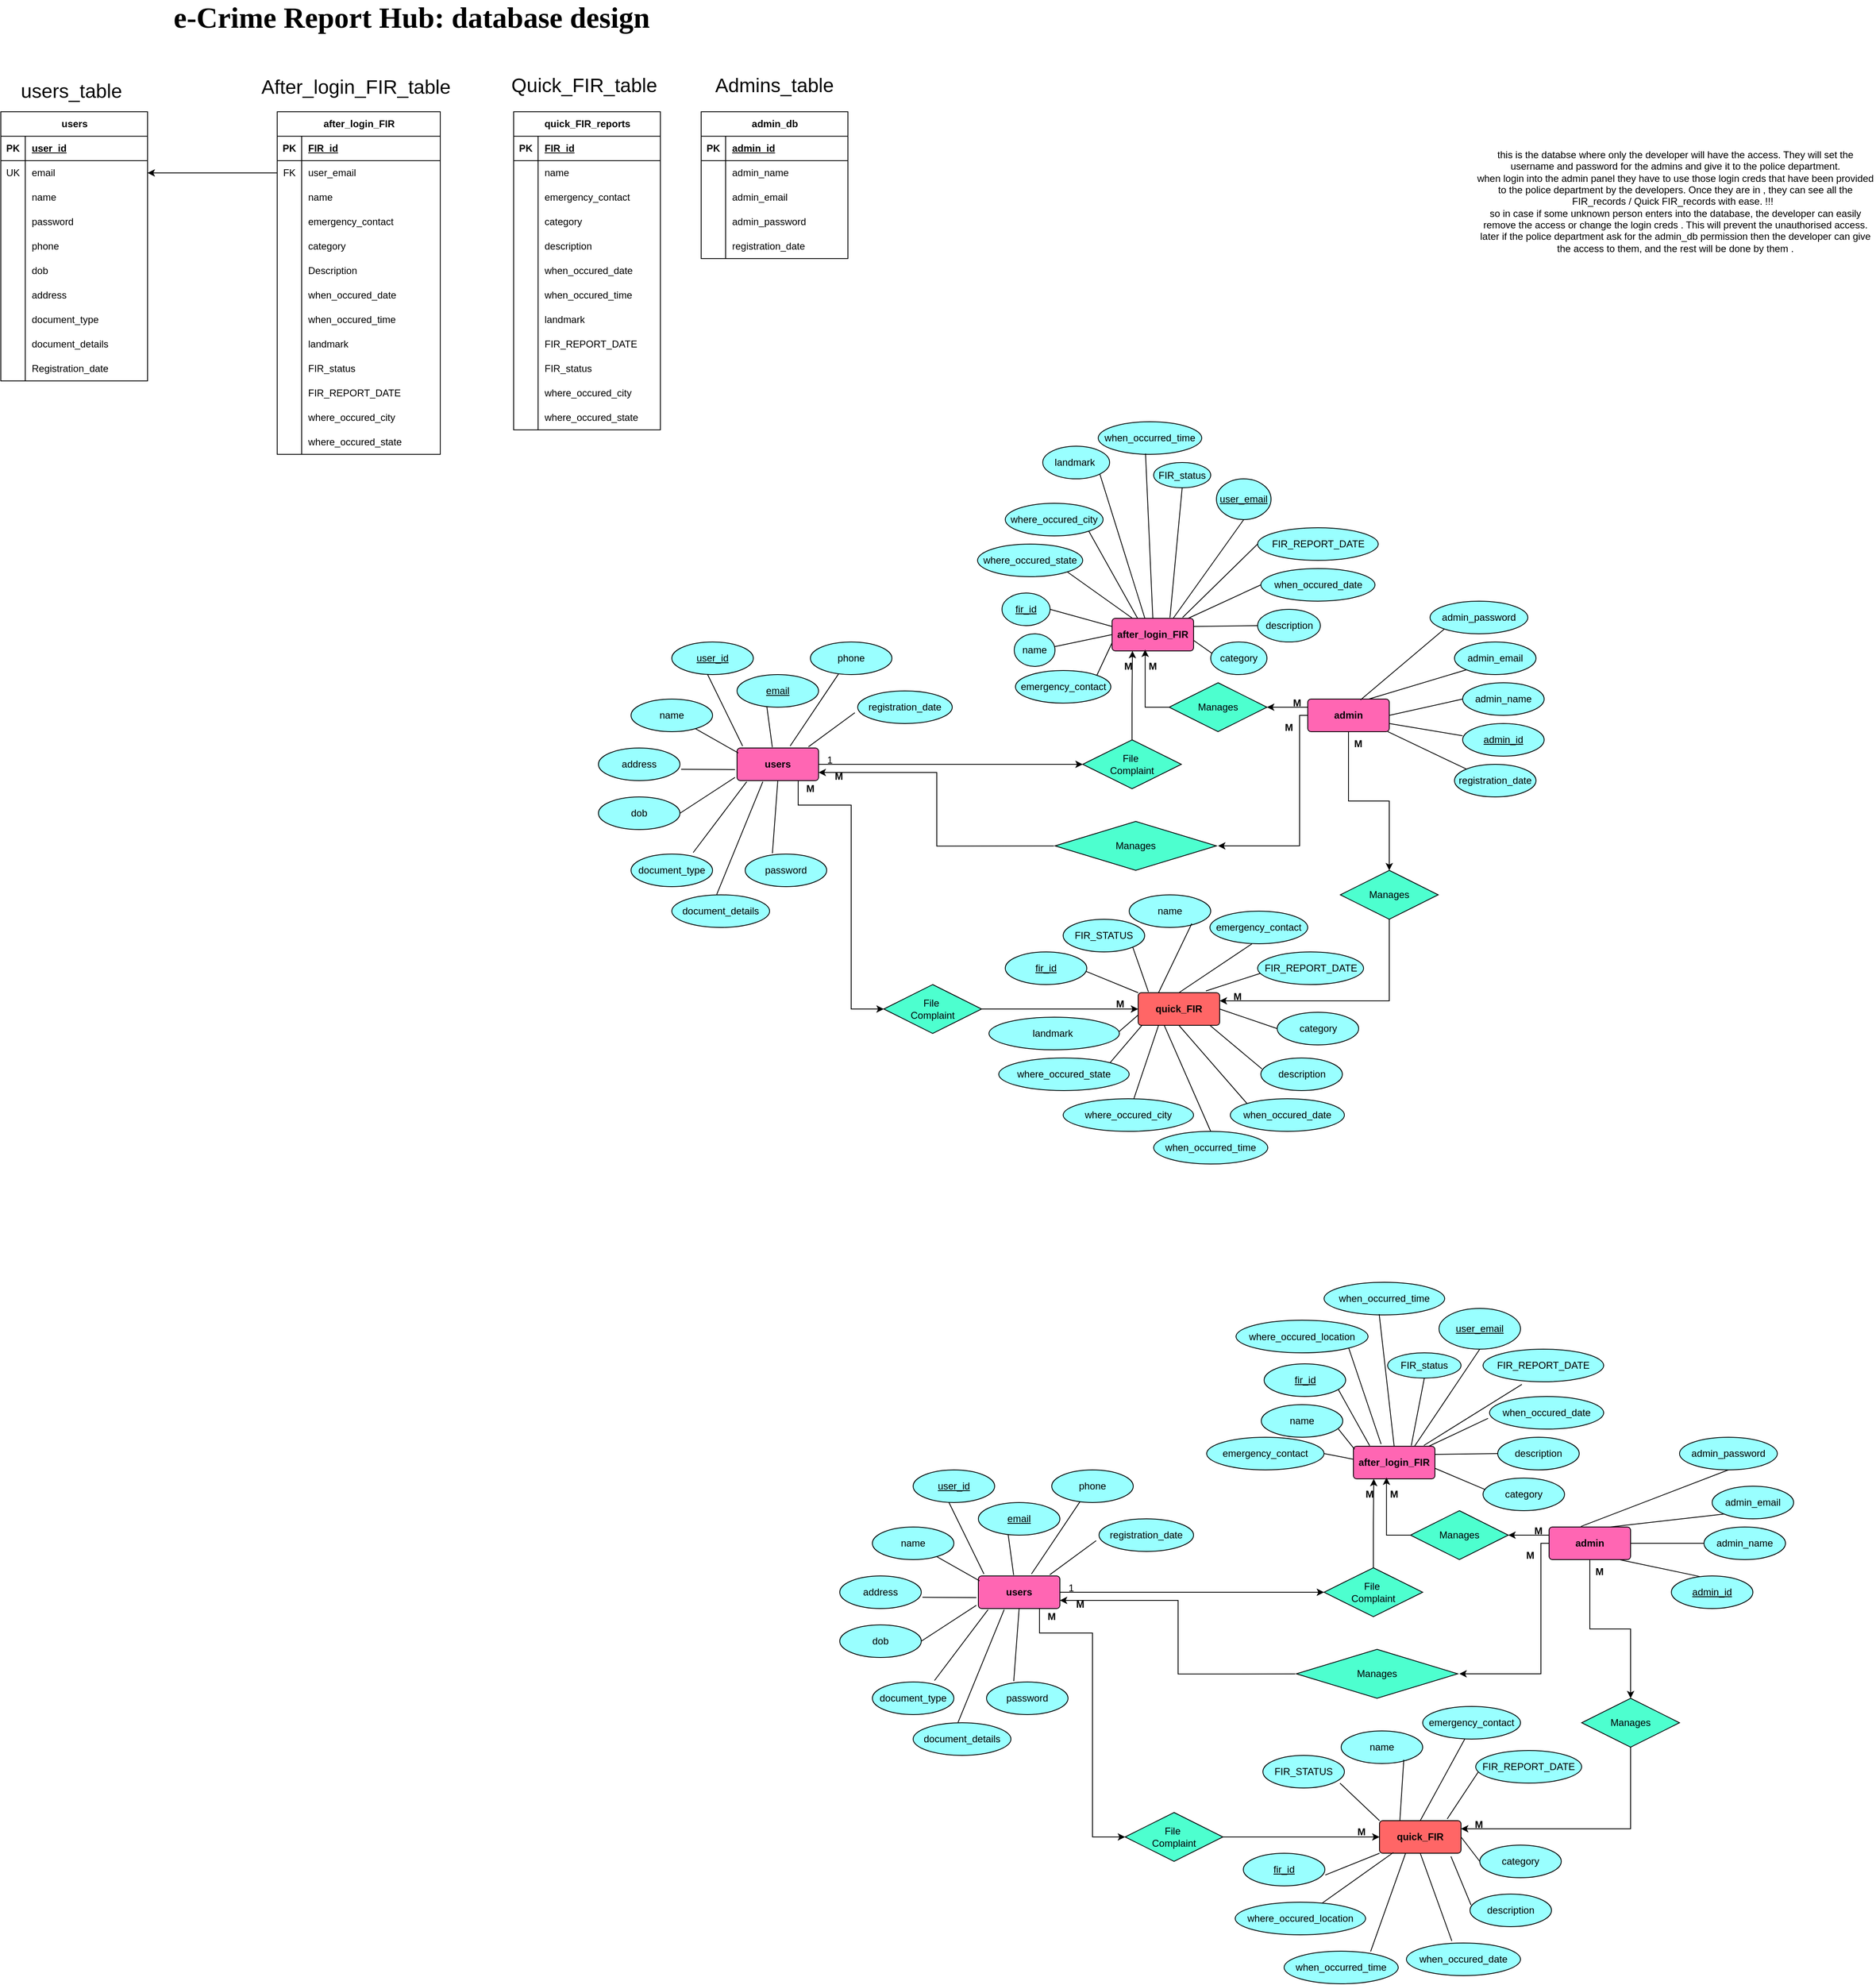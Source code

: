 <mxfile version="24.4.4" type="github">
  <diagram name="Page-1" id="CHw2wgoBrfi9WDpYUXVN">
    <mxGraphModel dx="1793" dy="943" grid="1" gridSize="10" guides="1" tooltips="1" connect="1" arrows="1" fold="1" page="1" pageScale="1" pageWidth="827" pageHeight="1169" math="0" shadow="0">
      <root>
        <mxCell id="0" />
        <mxCell id="1" parent="0" />
        <mxCell id="5w2kK9chXB2fheSoxRfk-1" value="users" style="shape=table;startSize=30;container=1;collapsible=1;childLayout=tableLayout;fixedRows=1;rowLines=0;fontStyle=1;align=center;resizeLast=1;html=1;" parent="1" vertex="1">
          <mxGeometry x="221" y="660" width="180" height="330" as="geometry" />
        </mxCell>
        <mxCell id="5w2kK9chXB2fheSoxRfk-2" value="" style="shape=tableRow;horizontal=0;startSize=0;swimlaneHead=0;swimlaneBody=0;fillColor=none;collapsible=0;dropTarget=0;points=[[0,0.5],[1,0.5]];portConstraint=eastwest;top=0;left=0;right=0;bottom=1;" parent="5w2kK9chXB2fheSoxRfk-1" vertex="1">
          <mxGeometry y="30" width="180" height="30" as="geometry" />
        </mxCell>
        <mxCell id="5w2kK9chXB2fheSoxRfk-3" value="PK" style="shape=partialRectangle;connectable=0;fillColor=none;top=0;left=0;bottom=0;right=0;fontStyle=1;overflow=hidden;whiteSpace=wrap;html=1;" parent="5w2kK9chXB2fheSoxRfk-2" vertex="1">
          <mxGeometry width="30" height="30" as="geometry">
            <mxRectangle width="30" height="30" as="alternateBounds" />
          </mxGeometry>
        </mxCell>
        <mxCell id="5w2kK9chXB2fheSoxRfk-4" value="user_id" style="shape=partialRectangle;connectable=0;fillColor=none;top=0;left=0;bottom=0;right=0;align=left;spacingLeft=6;fontStyle=5;overflow=hidden;whiteSpace=wrap;html=1;" parent="5w2kK9chXB2fheSoxRfk-2" vertex="1">
          <mxGeometry x="30" width="150" height="30" as="geometry">
            <mxRectangle width="150" height="30" as="alternateBounds" />
          </mxGeometry>
        </mxCell>
        <mxCell id="5w2kK9chXB2fheSoxRfk-77" style="shape=tableRow;horizontal=0;startSize=0;swimlaneHead=0;swimlaneBody=0;fillColor=none;collapsible=0;dropTarget=0;points=[[0,0.5],[1,0.5]];portConstraint=eastwest;top=0;left=0;right=0;bottom=0;" parent="5w2kK9chXB2fheSoxRfk-1" vertex="1">
          <mxGeometry y="60" width="180" height="30" as="geometry" />
        </mxCell>
        <mxCell id="5w2kK9chXB2fheSoxRfk-78" value="UK" style="shape=partialRectangle;connectable=0;fillColor=none;top=0;left=0;bottom=0;right=0;editable=1;overflow=hidden;whiteSpace=wrap;html=1;" parent="5w2kK9chXB2fheSoxRfk-77" vertex="1">
          <mxGeometry width="30" height="30" as="geometry">
            <mxRectangle width="30" height="30" as="alternateBounds" />
          </mxGeometry>
        </mxCell>
        <mxCell id="5w2kK9chXB2fheSoxRfk-79" value="email" style="shape=partialRectangle;connectable=0;fillColor=none;top=0;left=0;bottom=0;right=0;align=left;spacingLeft=6;overflow=hidden;whiteSpace=wrap;html=1;" parent="5w2kK9chXB2fheSoxRfk-77" vertex="1">
          <mxGeometry x="30" width="150" height="30" as="geometry">
            <mxRectangle width="150" height="30" as="alternateBounds" />
          </mxGeometry>
        </mxCell>
        <mxCell id="ogQs9MKbzwKdtU0zCuGk-11" style="shape=tableRow;horizontal=0;startSize=0;swimlaneHead=0;swimlaneBody=0;fillColor=none;collapsible=0;dropTarget=0;points=[[0,0.5],[1,0.5]];portConstraint=eastwest;top=0;left=0;right=0;bottom=0;" parent="5w2kK9chXB2fheSoxRfk-1" vertex="1">
          <mxGeometry y="90" width="180" height="30" as="geometry" />
        </mxCell>
        <mxCell id="ogQs9MKbzwKdtU0zCuGk-12" style="shape=partialRectangle;connectable=0;fillColor=none;top=0;left=0;bottom=0;right=0;editable=1;overflow=hidden;whiteSpace=wrap;html=1;" parent="ogQs9MKbzwKdtU0zCuGk-11" vertex="1">
          <mxGeometry width="30" height="30" as="geometry">
            <mxRectangle width="30" height="30" as="alternateBounds" />
          </mxGeometry>
        </mxCell>
        <mxCell id="ogQs9MKbzwKdtU0zCuGk-13" value="name" style="shape=partialRectangle;connectable=0;fillColor=none;top=0;left=0;bottom=0;right=0;align=left;spacingLeft=6;overflow=hidden;whiteSpace=wrap;html=1;" parent="ogQs9MKbzwKdtU0zCuGk-11" vertex="1">
          <mxGeometry x="30" width="150" height="30" as="geometry">
            <mxRectangle width="150" height="30" as="alternateBounds" />
          </mxGeometry>
        </mxCell>
        <mxCell id="5w2kK9chXB2fheSoxRfk-5" value="" style="shape=tableRow;horizontal=0;startSize=0;swimlaneHead=0;swimlaneBody=0;fillColor=none;collapsible=0;dropTarget=0;points=[[0,0.5],[1,0.5]];portConstraint=eastwest;top=0;left=0;right=0;bottom=0;" parent="5w2kK9chXB2fheSoxRfk-1" vertex="1">
          <mxGeometry y="120" width="180" height="30" as="geometry" />
        </mxCell>
        <mxCell id="5w2kK9chXB2fheSoxRfk-6" value="" style="shape=partialRectangle;connectable=0;fillColor=none;top=0;left=0;bottom=0;right=0;editable=1;overflow=hidden;whiteSpace=wrap;html=1;" parent="5w2kK9chXB2fheSoxRfk-5" vertex="1">
          <mxGeometry width="30" height="30" as="geometry">
            <mxRectangle width="30" height="30" as="alternateBounds" />
          </mxGeometry>
        </mxCell>
        <mxCell id="5w2kK9chXB2fheSoxRfk-7" value="password" style="shape=partialRectangle;connectable=0;fillColor=none;top=0;left=0;bottom=0;right=0;align=left;spacingLeft=6;overflow=hidden;whiteSpace=wrap;html=1;" parent="5w2kK9chXB2fheSoxRfk-5" vertex="1">
          <mxGeometry x="30" width="150" height="30" as="geometry">
            <mxRectangle width="150" height="30" as="alternateBounds" />
          </mxGeometry>
        </mxCell>
        <mxCell id="5w2kK9chXB2fheSoxRfk-8" value="" style="shape=tableRow;horizontal=0;startSize=0;swimlaneHead=0;swimlaneBody=0;fillColor=none;collapsible=0;dropTarget=0;points=[[0,0.5],[1,0.5]];portConstraint=eastwest;top=0;left=0;right=0;bottom=0;" parent="5w2kK9chXB2fheSoxRfk-1" vertex="1">
          <mxGeometry y="150" width="180" height="30" as="geometry" />
        </mxCell>
        <mxCell id="5w2kK9chXB2fheSoxRfk-9" value="" style="shape=partialRectangle;connectable=0;fillColor=none;top=0;left=0;bottom=0;right=0;editable=1;overflow=hidden;whiteSpace=wrap;html=1;" parent="5w2kK9chXB2fheSoxRfk-8" vertex="1">
          <mxGeometry width="30" height="30" as="geometry">
            <mxRectangle width="30" height="30" as="alternateBounds" />
          </mxGeometry>
        </mxCell>
        <mxCell id="5w2kK9chXB2fheSoxRfk-10" value="phone" style="shape=partialRectangle;connectable=0;fillColor=none;top=0;left=0;bottom=0;right=0;align=left;spacingLeft=6;overflow=hidden;whiteSpace=wrap;html=1;" parent="5w2kK9chXB2fheSoxRfk-8" vertex="1">
          <mxGeometry x="30" width="150" height="30" as="geometry">
            <mxRectangle width="150" height="30" as="alternateBounds" />
          </mxGeometry>
        </mxCell>
        <mxCell id="5w2kK9chXB2fheSoxRfk-53" style="shape=tableRow;horizontal=0;startSize=0;swimlaneHead=0;swimlaneBody=0;fillColor=none;collapsible=0;dropTarget=0;points=[[0,0.5],[1,0.5]];portConstraint=eastwest;top=0;left=0;right=0;bottom=0;" parent="5w2kK9chXB2fheSoxRfk-1" vertex="1">
          <mxGeometry y="180" width="180" height="30" as="geometry" />
        </mxCell>
        <mxCell id="5w2kK9chXB2fheSoxRfk-54" style="shape=partialRectangle;connectable=0;fillColor=none;top=0;left=0;bottom=0;right=0;editable=1;overflow=hidden;whiteSpace=wrap;html=1;" parent="5w2kK9chXB2fheSoxRfk-53" vertex="1">
          <mxGeometry width="30" height="30" as="geometry">
            <mxRectangle width="30" height="30" as="alternateBounds" />
          </mxGeometry>
        </mxCell>
        <mxCell id="5w2kK9chXB2fheSoxRfk-55" value="dob" style="shape=partialRectangle;connectable=0;fillColor=none;top=0;left=0;bottom=0;right=0;align=left;spacingLeft=6;overflow=hidden;whiteSpace=wrap;html=1;" parent="5w2kK9chXB2fheSoxRfk-53" vertex="1">
          <mxGeometry x="30" width="150" height="30" as="geometry">
            <mxRectangle width="150" height="30" as="alternateBounds" />
          </mxGeometry>
        </mxCell>
        <mxCell id="5w2kK9chXB2fheSoxRfk-11" value="" style="shape=tableRow;horizontal=0;startSize=0;swimlaneHead=0;swimlaneBody=0;fillColor=none;collapsible=0;dropTarget=0;points=[[0,0.5],[1,0.5]];portConstraint=eastwest;top=0;left=0;right=0;bottom=0;" parent="5w2kK9chXB2fheSoxRfk-1" vertex="1">
          <mxGeometry y="210" width="180" height="30" as="geometry" />
        </mxCell>
        <mxCell id="5w2kK9chXB2fheSoxRfk-12" value="" style="shape=partialRectangle;connectable=0;fillColor=none;top=0;left=0;bottom=0;right=0;editable=1;overflow=hidden;whiteSpace=wrap;html=1;" parent="5w2kK9chXB2fheSoxRfk-11" vertex="1">
          <mxGeometry width="30" height="30" as="geometry">
            <mxRectangle width="30" height="30" as="alternateBounds" />
          </mxGeometry>
        </mxCell>
        <mxCell id="5w2kK9chXB2fheSoxRfk-13" value="address" style="shape=partialRectangle;connectable=0;fillColor=none;top=0;left=0;bottom=0;right=0;align=left;spacingLeft=6;overflow=hidden;whiteSpace=wrap;html=1;" parent="5w2kK9chXB2fheSoxRfk-11" vertex="1">
          <mxGeometry x="30" width="150" height="30" as="geometry">
            <mxRectangle width="150" height="30" as="alternateBounds" />
          </mxGeometry>
        </mxCell>
        <mxCell id="5w2kK9chXB2fheSoxRfk-59" style="shape=tableRow;horizontal=0;startSize=0;swimlaneHead=0;swimlaneBody=0;fillColor=none;collapsible=0;dropTarget=0;points=[[0,0.5],[1,0.5]];portConstraint=eastwest;top=0;left=0;right=0;bottom=0;" parent="5w2kK9chXB2fheSoxRfk-1" vertex="1">
          <mxGeometry y="240" width="180" height="30" as="geometry" />
        </mxCell>
        <mxCell id="5w2kK9chXB2fheSoxRfk-60" style="shape=partialRectangle;connectable=0;fillColor=none;top=0;left=0;bottom=0;right=0;editable=1;overflow=hidden;whiteSpace=wrap;html=1;" parent="5w2kK9chXB2fheSoxRfk-59" vertex="1">
          <mxGeometry width="30" height="30" as="geometry">
            <mxRectangle width="30" height="30" as="alternateBounds" />
          </mxGeometry>
        </mxCell>
        <mxCell id="5w2kK9chXB2fheSoxRfk-61" value="document_type" style="shape=partialRectangle;connectable=0;fillColor=none;top=0;left=0;bottom=0;right=0;align=left;spacingLeft=6;overflow=hidden;whiteSpace=wrap;html=1;" parent="5w2kK9chXB2fheSoxRfk-59" vertex="1">
          <mxGeometry x="30" width="150" height="30" as="geometry">
            <mxRectangle width="150" height="30" as="alternateBounds" />
          </mxGeometry>
        </mxCell>
        <mxCell id="5w2kK9chXB2fheSoxRfk-62" style="shape=tableRow;horizontal=0;startSize=0;swimlaneHead=0;swimlaneBody=0;fillColor=none;collapsible=0;dropTarget=0;points=[[0,0.5],[1,0.5]];portConstraint=eastwest;top=0;left=0;right=0;bottom=0;" parent="5w2kK9chXB2fheSoxRfk-1" vertex="1">
          <mxGeometry y="270" width="180" height="30" as="geometry" />
        </mxCell>
        <mxCell id="5w2kK9chXB2fheSoxRfk-63" style="shape=partialRectangle;connectable=0;fillColor=none;top=0;left=0;bottom=0;right=0;editable=1;overflow=hidden;whiteSpace=wrap;html=1;" parent="5w2kK9chXB2fheSoxRfk-62" vertex="1">
          <mxGeometry width="30" height="30" as="geometry">
            <mxRectangle width="30" height="30" as="alternateBounds" />
          </mxGeometry>
        </mxCell>
        <mxCell id="5w2kK9chXB2fheSoxRfk-64" value="document_details" style="shape=partialRectangle;connectable=0;fillColor=none;top=0;left=0;bottom=0;right=0;align=left;spacingLeft=6;overflow=hidden;whiteSpace=wrap;html=1;" parent="5w2kK9chXB2fheSoxRfk-62" vertex="1">
          <mxGeometry x="30" width="150" height="30" as="geometry">
            <mxRectangle width="150" height="30" as="alternateBounds" />
          </mxGeometry>
        </mxCell>
        <mxCell id="5w2kK9chXB2fheSoxRfk-65" style="shape=tableRow;horizontal=0;startSize=0;swimlaneHead=0;swimlaneBody=0;fillColor=none;collapsible=0;dropTarget=0;points=[[0,0.5],[1,0.5]];portConstraint=eastwest;top=0;left=0;right=0;bottom=0;" parent="5w2kK9chXB2fheSoxRfk-1" vertex="1">
          <mxGeometry y="300" width="180" height="30" as="geometry" />
        </mxCell>
        <mxCell id="5w2kK9chXB2fheSoxRfk-66" style="shape=partialRectangle;connectable=0;fillColor=none;top=0;left=0;bottom=0;right=0;editable=1;overflow=hidden;whiteSpace=wrap;html=1;" parent="5w2kK9chXB2fheSoxRfk-65" vertex="1">
          <mxGeometry width="30" height="30" as="geometry">
            <mxRectangle width="30" height="30" as="alternateBounds" />
          </mxGeometry>
        </mxCell>
        <mxCell id="5w2kK9chXB2fheSoxRfk-67" value="Registration_date" style="shape=partialRectangle;connectable=0;fillColor=none;top=0;left=0;bottom=0;right=0;align=left;spacingLeft=6;overflow=hidden;whiteSpace=wrap;html=1;" parent="5w2kK9chXB2fheSoxRfk-65" vertex="1">
          <mxGeometry x="30" width="150" height="30" as="geometry">
            <mxRectangle width="150" height="30" as="alternateBounds" />
          </mxGeometry>
        </mxCell>
        <mxCell id="5w2kK9chXB2fheSoxRfk-14" value="quick_FIR_reports" style="shape=table;startSize=30;container=1;collapsible=1;childLayout=tableLayout;fixedRows=1;rowLines=0;fontStyle=1;align=center;resizeLast=1;html=1;" parent="1" vertex="1">
          <mxGeometry x="850" y="660" width="180" height="390" as="geometry" />
        </mxCell>
        <mxCell id="5w2kK9chXB2fheSoxRfk-15" value="" style="shape=tableRow;horizontal=0;startSize=0;swimlaneHead=0;swimlaneBody=0;fillColor=none;collapsible=0;dropTarget=0;points=[[0,0.5],[1,0.5]];portConstraint=eastwest;top=0;left=0;right=0;bottom=1;" parent="5w2kK9chXB2fheSoxRfk-14" vertex="1">
          <mxGeometry y="30" width="180" height="30" as="geometry" />
        </mxCell>
        <mxCell id="5w2kK9chXB2fheSoxRfk-16" value="PK" style="shape=partialRectangle;connectable=0;fillColor=none;top=0;left=0;bottom=0;right=0;fontStyle=1;overflow=hidden;whiteSpace=wrap;html=1;" parent="5w2kK9chXB2fheSoxRfk-15" vertex="1">
          <mxGeometry width="30" height="30" as="geometry">
            <mxRectangle width="30" height="30" as="alternateBounds" />
          </mxGeometry>
        </mxCell>
        <mxCell id="5w2kK9chXB2fheSoxRfk-17" value="FIR_id" style="shape=partialRectangle;connectable=0;fillColor=none;top=0;left=0;bottom=0;right=0;align=left;spacingLeft=6;fontStyle=5;overflow=hidden;whiteSpace=wrap;html=1;" parent="5w2kK9chXB2fheSoxRfk-15" vertex="1">
          <mxGeometry x="30" width="150" height="30" as="geometry">
            <mxRectangle width="150" height="30" as="alternateBounds" />
          </mxGeometry>
        </mxCell>
        <mxCell id="5w2kK9chXB2fheSoxRfk-18" value="" style="shape=tableRow;horizontal=0;startSize=0;swimlaneHead=0;swimlaneBody=0;fillColor=none;collapsible=0;dropTarget=0;points=[[0,0.5],[1,0.5]];portConstraint=eastwest;top=0;left=0;right=0;bottom=0;" parent="5w2kK9chXB2fheSoxRfk-14" vertex="1">
          <mxGeometry y="60" width="180" height="30" as="geometry" />
        </mxCell>
        <mxCell id="5w2kK9chXB2fheSoxRfk-19" value="" style="shape=partialRectangle;connectable=0;fillColor=none;top=0;left=0;bottom=0;right=0;editable=1;overflow=hidden;whiteSpace=wrap;html=1;" parent="5w2kK9chXB2fheSoxRfk-18" vertex="1">
          <mxGeometry width="30" height="30" as="geometry">
            <mxRectangle width="30" height="30" as="alternateBounds" />
          </mxGeometry>
        </mxCell>
        <mxCell id="5w2kK9chXB2fheSoxRfk-20" value="name" style="shape=partialRectangle;connectable=0;fillColor=none;top=0;left=0;bottom=0;right=0;align=left;spacingLeft=6;overflow=hidden;whiteSpace=wrap;html=1;" parent="5w2kK9chXB2fheSoxRfk-18" vertex="1">
          <mxGeometry x="30" width="150" height="30" as="geometry">
            <mxRectangle width="150" height="30" as="alternateBounds" />
          </mxGeometry>
        </mxCell>
        <mxCell id="5w2kK9chXB2fheSoxRfk-21" value="" style="shape=tableRow;horizontal=0;startSize=0;swimlaneHead=0;swimlaneBody=0;fillColor=none;collapsible=0;dropTarget=0;points=[[0,0.5],[1,0.5]];portConstraint=eastwest;top=0;left=0;right=0;bottom=0;" parent="5w2kK9chXB2fheSoxRfk-14" vertex="1">
          <mxGeometry y="90" width="180" height="30" as="geometry" />
        </mxCell>
        <mxCell id="5w2kK9chXB2fheSoxRfk-22" value="" style="shape=partialRectangle;connectable=0;fillColor=none;top=0;left=0;bottom=0;right=0;editable=1;overflow=hidden;whiteSpace=wrap;html=1;" parent="5w2kK9chXB2fheSoxRfk-21" vertex="1">
          <mxGeometry width="30" height="30" as="geometry">
            <mxRectangle width="30" height="30" as="alternateBounds" />
          </mxGeometry>
        </mxCell>
        <mxCell id="5w2kK9chXB2fheSoxRfk-23" value="emergency_contact" style="shape=partialRectangle;connectable=0;fillColor=none;top=0;left=0;bottom=0;right=0;align=left;spacingLeft=6;overflow=hidden;whiteSpace=wrap;html=1;" parent="5w2kK9chXB2fheSoxRfk-21" vertex="1">
          <mxGeometry x="30" width="150" height="30" as="geometry">
            <mxRectangle width="150" height="30" as="alternateBounds" />
          </mxGeometry>
        </mxCell>
        <mxCell id="5w2kK9chXB2fheSoxRfk-24" value="" style="shape=tableRow;horizontal=0;startSize=0;swimlaneHead=0;swimlaneBody=0;fillColor=none;collapsible=0;dropTarget=0;points=[[0,0.5],[1,0.5]];portConstraint=eastwest;top=0;left=0;right=0;bottom=0;" parent="5w2kK9chXB2fheSoxRfk-14" vertex="1">
          <mxGeometry y="120" width="180" height="30" as="geometry" />
        </mxCell>
        <mxCell id="5w2kK9chXB2fheSoxRfk-25" value="" style="shape=partialRectangle;connectable=0;fillColor=none;top=0;left=0;bottom=0;right=0;editable=1;overflow=hidden;whiteSpace=wrap;html=1;" parent="5w2kK9chXB2fheSoxRfk-24" vertex="1">
          <mxGeometry width="30" height="30" as="geometry">
            <mxRectangle width="30" height="30" as="alternateBounds" />
          </mxGeometry>
        </mxCell>
        <mxCell id="5w2kK9chXB2fheSoxRfk-26" value="category" style="shape=partialRectangle;connectable=0;fillColor=none;top=0;left=0;bottom=0;right=0;align=left;spacingLeft=6;overflow=hidden;whiteSpace=wrap;html=1;" parent="5w2kK9chXB2fheSoxRfk-24" vertex="1">
          <mxGeometry x="30" width="150" height="30" as="geometry">
            <mxRectangle width="150" height="30" as="alternateBounds" />
          </mxGeometry>
        </mxCell>
        <mxCell id="KNieBPecmbiKmPNY75c0-7" style="shape=tableRow;horizontal=0;startSize=0;swimlaneHead=0;swimlaneBody=0;fillColor=none;collapsible=0;dropTarget=0;points=[[0,0.5],[1,0.5]];portConstraint=eastwest;top=0;left=0;right=0;bottom=0;" parent="5w2kK9chXB2fheSoxRfk-14" vertex="1">
          <mxGeometry y="150" width="180" height="30" as="geometry" />
        </mxCell>
        <mxCell id="KNieBPecmbiKmPNY75c0-8" style="shape=partialRectangle;connectable=0;fillColor=none;top=0;left=0;bottom=0;right=0;editable=1;overflow=hidden;whiteSpace=wrap;html=1;" parent="KNieBPecmbiKmPNY75c0-7" vertex="1">
          <mxGeometry width="30" height="30" as="geometry">
            <mxRectangle width="30" height="30" as="alternateBounds" />
          </mxGeometry>
        </mxCell>
        <mxCell id="KNieBPecmbiKmPNY75c0-9" value="description" style="shape=partialRectangle;connectable=0;fillColor=none;top=0;left=0;bottom=0;right=0;align=left;spacingLeft=6;overflow=hidden;whiteSpace=wrap;html=1;" parent="KNieBPecmbiKmPNY75c0-7" vertex="1">
          <mxGeometry x="30" width="150" height="30" as="geometry">
            <mxRectangle width="150" height="30" as="alternateBounds" />
          </mxGeometry>
        </mxCell>
        <mxCell id="KNieBPecmbiKmPNY75c0-20" style="shape=tableRow;horizontal=0;startSize=0;swimlaneHead=0;swimlaneBody=0;fillColor=none;collapsible=0;dropTarget=0;points=[[0,0.5],[1,0.5]];portConstraint=eastwest;top=0;left=0;right=0;bottom=0;" parent="5w2kK9chXB2fheSoxRfk-14" vertex="1">
          <mxGeometry y="180" width="180" height="30" as="geometry" />
        </mxCell>
        <mxCell id="KNieBPecmbiKmPNY75c0-21" style="shape=partialRectangle;connectable=0;fillColor=none;top=0;left=0;bottom=0;right=0;editable=1;overflow=hidden;whiteSpace=wrap;html=1;" parent="KNieBPecmbiKmPNY75c0-20" vertex="1">
          <mxGeometry width="30" height="30" as="geometry">
            <mxRectangle width="30" height="30" as="alternateBounds" />
          </mxGeometry>
        </mxCell>
        <mxCell id="KNieBPecmbiKmPNY75c0-22" value="when_occured_date" style="shape=partialRectangle;connectable=0;fillColor=none;top=0;left=0;bottom=0;right=0;align=left;spacingLeft=6;overflow=hidden;whiteSpace=wrap;html=1;" parent="KNieBPecmbiKmPNY75c0-20" vertex="1">
          <mxGeometry x="30" width="150" height="30" as="geometry">
            <mxRectangle width="150" height="30" as="alternateBounds" />
          </mxGeometry>
        </mxCell>
        <mxCell id="KNieBPecmbiKmPNY75c0-10" style="shape=tableRow;horizontal=0;startSize=0;swimlaneHead=0;swimlaneBody=0;fillColor=none;collapsible=0;dropTarget=0;points=[[0,0.5],[1,0.5]];portConstraint=eastwest;top=0;left=0;right=0;bottom=0;" parent="5w2kK9chXB2fheSoxRfk-14" vertex="1">
          <mxGeometry y="210" width="180" height="30" as="geometry" />
        </mxCell>
        <mxCell id="KNieBPecmbiKmPNY75c0-11" style="shape=partialRectangle;connectable=0;fillColor=none;top=0;left=0;bottom=0;right=0;editable=1;overflow=hidden;whiteSpace=wrap;html=1;" parent="KNieBPecmbiKmPNY75c0-10" vertex="1">
          <mxGeometry width="30" height="30" as="geometry">
            <mxRectangle width="30" height="30" as="alternateBounds" />
          </mxGeometry>
        </mxCell>
        <mxCell id="KNieBPecmbiKmPNY75c0-12" value="when_occured_time" style="shape=partialRectangle;connectable=0;fillColor=none;top=0;left=0;bottom=0;right=0;align=left;spacingLeft=6;overflow=hidden;whiteSpace=wrap;html=1;" parent="KNieBPecmbiKmPNY75c0-10" vertex="1">
          <mxGeometry x="30" width="150" height="30" as="geometry">
            <mxRectangle width="150" height="30" as="alternateBounds" />
          </mxGeometry>
        </mxCell>
        <mxCell id="KNieBPecmbiKmPNY75c0-13" style="shape=tableRow;horizontal=0;startSize=0;swimlaneHead=0;swimlaneBody=0;fillColor=none;collapsible=0;dropTarget=0;points=[[0,0.5],[1,0.5]];portConstraint=eastwest;top=0;left=0;right=0;bottom=0;" parent="5w2kK9chXB2fheSoxRfk-14" vertex="1">
          <mxGeometry y="240" width="180" height="30" as="geometry" />
        </mxCell>
        <mxCell id="KNieBPecmbiKmPNY75c0-14" style="shape=partialRectangle;connectable=0;fillColor=none;top=0;left=0;bottom=0;right=0;editable=1;overflow=hidden;whiteSpace=wrap;html=1;" parent="KNieBPecmbiKmPNY75c0-13" vertex="1">
          <mxGeometry width="30" height="30" as="geometry">
            <mxRectangle width="30" height="30" as="alternateBounds" />
          </mxGeometry>
        </mxCell>
        <mxCell id="KNieBPecmbiKmPNY75c0-15" value="landmark" style="shape=partialRectangle;connectable=0;fillColor=none;top=0;left=0;bottom=0;right=0;align=left;spacingLeft=6;overflow=hidden;whiteSpace=wrap;html=1;" parent="KNieBPecmbiKmPNY75c0-13" vertex="1">
          <mxGeometry x="30" width="150" height="30" as="geometry">
            <mxRectangle width="150" height="30" as="alternateBounds" />
          </mxGeometry>
        </mxCell>
        <mxCell id="ogQs9MKbzwKdtU0zCuGk-23" style="shape=tableRow;horizontal=0;startSize=0;swimlaneHead=0;swimlaneBody=0;fillColor=none;collapsible=0;dropTarget=0;points=[[0,0.5],[1,0.5]];portConstraint=eastwest;top=0;left=0;right=0;bottom=0;" parent="5w2kK9chXB2fheSoxRfk-14" vertex="1">
          <mxGeometry y="270" width="180" height="30" as="geometry" />
        </mxCell>
        <mxCell id="ogQs9MKbzwKdtU0zCuGk-24" style="shape=partialRectangle;connectable=0;fillColor=none;top=0;left=0;bottom=0;right=0;editable=1;overflow=hidden;whiteSpace=wrap;html=1;" parent="ogQs9MKbzwKdtU0zCuGk-23" vertex="1">
          <mxGeometry width="30" height="30" as="geometry">
            <mxRectangle width="30" height="30" as="alternateBounds" />
          </mxGeometry>
        </mxCell>
        <mxCell id="ogQs9MKbzwKdtU0zCuGk-25" value="FIR_REPORT_DATE" style="shape=partialRectangle;connectable=0;fillColor=none;top=0;left=0;bottom=0;right=0;align=left;spacingLeft=6;overflow=hidden;whiteSpace=wrap;html=1;" parent="ogQs9MKbzwKdtU0zCuGk-23" vertex="1">
          <mxGeometry x="30" width="150" height="30" as="geometry">
            <mxRectangle width="150" height="30" as="alternateBounds" />
          </mxGeometry>
        </mxCell>
        <mxCell id="ogQs9MKbzwKdtU0zCuGk-26" style="shape=tableRow;horizontal=0;startSize=0;swimlaneHead=0;swimlaneBody=0;fillColor=none;collapsible=0;dropTarget=0;points=[[0,0.5],[1,0.5]];portConstraint=eastwest;top=0;left=0;right=0;bottom=0;" parent="5w2kK9chXB2fheSoxRfk-14" vertex="1">
          <mxGeometry y="300" width="180" height="30" as="geometry" />
        </mxCell>
        <mxCell id="ogQs9MKbzwKdtU0zCuGk-27" style="shape=partialRectangle;connectable=0;fillColor=none;top=0;left=0;bottom=0;right=0;editable=1;overflow=hidden;whiteSpace=wrap;html=1;" parent="ogQs9MKbzwKdtU0zCuGk-26" vertex="1">
          <mxGeometry width="30" height="30" as="geometry">
            <mxRectangle width="30" height="30" as="alternateBounds" />
          </mxGeometry>
        </mxCell>
        <mxCell id="ogQs9MKbzwKdtU0zCuGk-28" value="FIR_status" style="shape=partialRectangle;connectable=0;fillColor=none;top=0;left=0;bottom=0;right=0;align=left;spacingLeft=6;overflow=hidden;whiteSpace=wrap;html=1;" parent="ogQs9MKbzwKdtU0zCuGk-26" vertex="1">
          <mxGeometry x="30" width="150" height="30" as="geometry">
            <mxRectangle width="150" height="30" as="alternateBounds" />
          </mxGeometry>
        </mxCell>
        <mxCell id="fQnaNI6id1OZZP_4K0eR-240" style="shape=tableRow;horizontal=0;startSize=0;swimlaneHead=0;swimlaneBody=0;fillColor=none;collapsible=0;dropTarget=0;points=[[0,0.5],[1,0.5]];portConstraint=eastwest;top=0;left=0;right=0;bottom=0;" vertex="1" parent="5w2kK9chXB2fheSoxRfk-14">
          <mxGeometry y="330" width="180" height="30" as="geometry" />
        </mxCell>
        <mxCell id="fQnaNI6id1OZZP_4K0eR-241" style="shape=partialRectangle;connectable=0;fillColor=none;top=0;left=0;bottom=0;right=0;editable=1;overflow=hidden;whiteSpace=wrap;html=1;" vertex="1" parent="fQnaNI6id1OZZP_4K0eR-240">
          <mxGeometry width="30" height="30" as="geometry">
            <mxRectangle width="30" height="30" as="alternateBounds" />
          </mxGeometry>
        </mxCell>
        <mxCell id="fQnaNI6id1OZZP_4K0eR-242" value="&lt;span style=&quot;text-align: center;&quot;&gt;where_occured_city&lt;/span&gt;" style="shape=partialRectangle;connectable=0;fillColor=none;top=0;left=0;bottom=0;right=0;align=left;spacingLeft=6;overflow=hidden;whiteSpace=wrap;html=1;" vertex="1" parent="fQnaNI6id1OZZP_4K0eR-240">
          <mxGeometry x="30" width="150" height="30" as="geometry">
            <mxRectangle width="150" height="30" as="alternateBounds" />
          </mxGeometry>
        </mxCell>
        <mxCell id="fQnaNI6id1OZZP_4K0eR-243" style="shape=tableRow;horizontal=0;startSize=0;swimlaneHead=0;swimlaneBody=0;fillColor=none;collapsible=0;dropTarget=0;points=[[0,0.5],[1,0.5]];portConstraint=eastwest;top=0;left=0;right=0;bottom=0;" vertex="1" parent="5w2kK9chXB2fheSoxRfk-14">
          <mxGeometry y="360" width="180" height="30" as="geometry" />
        </mxCell>
        <mxCell id="fQnaNI6id1OZZP_4K0eR-244" style="shape=partialRectangle;connectable=0;fillColor=none;top=0;left=0;bottom=0;right=0;editable=1;overflow=hidden;whiteSpace=wrap;html=1;" vertex="1" parent="fQnaNI6id1OZZP_4K0eR-243">
          <mxGeometry width="30" height="30" as="geometry">
            <mxRectangle width="30" height="30" as="alternateBounds" />
          </mxGeometry>
        </mxCell>
        <mxCell id="fQnaNI6id1OZZP_4K0eR-245" value="&lt;span style=&quot;text-align: center;&quot;&gt;where_occured_state&lt;/span&gt;" style="shape=partialRectangle;connectable=0;fillColor=none;top=0;left=0;bottom=0;right=0;align=left;spacingLeft=6;overflow=hidden;whiteSpace=wrap;html=1;" vertex="1" parent="fQnaNI6id1OZZP_4K0eR-243">
          <mxGeometry x="30" width="150" height="30" as="geometry">
            <mxRectangle width="150" height="30" as="alternateBounds" />
          </mxGeometry>
        </mxCell>
        <mxCell id="5w2kK9chXB2fheSoxRfk-40" value="admin_db" style="shape=table;startSize=30;container=1;collapsible=1;childLayout=tableLayout;fixedRows=1;rowLines=0;fontStyle=1;align=center;resizeLast=1;html=1;" parent="1" vertex="1">
          <mxGeometry x="1080" y="660" width="180" height="180" as="geometry" />
        </mxCell>
        <mxCell id="5w2kK9chXB2fheSoxRfk-41" value="" style="shape=tableRow;horizontal=0;startSize=0;swimlaneHead=0;swimlaneBody=0;fillColor=none;collapsible=0;dropTarget=0;points=[[0,0.5],[1,0.5]];portConstraint=eastwest;top=0;left=0;right=0;bottom=1;" parent="5w2kK9chXB2fheSoxRfk-40" vertex="1">
          <mxGeometry y="30" width="180" height="30" as="geometry" />
        </mxCell>
        <mxCell id="5w2kK9chXB2fheSoxRfk-42" value="PK" style="shape=partialRectangle;connectable=0;fillColor=none;top=0;left=0;bottom=0;right=0;fontStyle=1;overflow=hidden;whiteSpace=wrap;html=1;" parent="5w2kK9chXB2fheSoxRfk-41" vertex="1">
          <mxGeometry width="30" height="30" as="geometry">
            <mxRectangle width="30" height="30" as="alternateBounds" />
          </mxGeometry>
        </mxCell>
        <mxCell id="5w2kK9chXB2fheSoxRfk-43" value="admin_id" style="shape=partialRectangle;connectable=0;fillColor=none;top=0;left=0;bottom=0;right=0;align=left;spacingLeft=6;fontStyle=5;overflow=hidden;whiteSpace=wrap;html=1;" parent="5w2kK9chXB2fheSoxRfk-41" vertex="1">
          <mxGeometry x="30" width="150" height="30" as="geometry">
            <mxRectangle width="150" height="30" as="alternateBounds" />
          </mxGeometry>
        </mxCell>
        <mxCell id="5w2kK9chXB2fheSoxRfk-44" value="" style="shape=tableRow;horizontal=0;startSize=0;swimlaneHead=0;swimlaneBody=0;fillColor=none;collapsible=0;dropTarget=0;points=[[0,0.5],[1,0.5]];portConstraint=eastwest;top=0;left=0;right=0;bottom=0;" parent="5w2kK9chXB2fheSoxRfk-40" vertex="1">
          <mxGeometry y="60" width="180" height="30" as="geometry" />
        </mxCell>
        <mxCell id="5w2kK9chXB2fheSoxRfk-45" value="" style="shape=partialRectangle;connectable=0;fillColor=none;top=0;left=0;bottom=0;right=0;editable=1;overflow=hidden;whiteSpace=wrap;html=1;" parent="5w2kK9chXB2fheSoxRfk-44" vertex="1">
          <mxGeometry width="30" height="30" as="geometry">
            <mxRectangle width="30" height="30" as="alternateBounds" />
          </mxGeometry>
        </mxCell>
        <mxCell id="5w2kK9chXB2fheSoxRfk-46" value="admin_name" style="shape=partialRectangle;connectable=0;fillColor=none;top=0;left=0;bottom=0;right=0;align=left;spacingLeft=6;overflow=hidden;whiteSpace=wrap;html=1;" parent="5w2kK9chXB2fheSoxRfk-44" vertex="1">
          <mxGeometry x="30" width="150" height="30" as="geometry">
            <mxRectangle width="150" height="30" as="alternateBounds" />
          </mxGeometry>
        </mxCell>
        <mxCell id="5w2kK9chXB2fheSoxRfk-47" value="" style="shape=tableRow;horizontal=0;startSize=0;swimlaneHead=0;swimlaneBody=0;fillColor=none;collapsible=0;dropTarget=0;points=[[0,0.5],[1,0.5]];portConstraint=eastwest;top=0;left=0;right=0;bottom=0;" parent="5w2kK9chXB2fheSoxRfk-40" vertex="1">
          <mxGeometry y="90" width="180" height="30" as="geometry" />
        </mxCell>
        <mxCell id="5w2kK9chXB2fheSoxRfk-48" value="" style="shape=partialRectangle;connectable=0;fillColor=none;top=0;left=0;bottom=0;right=0;editable=1;overflow=hidden;whiteSpace=wrap;html=1;" parent="5w2kK9chXB2fheSoxRfk-47" vertex="1">
          <mxGeometry width="30" height="30" as="geometry">
            <mxRectangle width="30" height="30" as="alternateBounds" />
          </mxGeometry>
        </mxCell>
        <mxCell id="5w2kK9chXB2fheSoxRfk-49" value="admin_email" style="shape=partialRectangle;connectable=0;fillColor=none;top=0;left=0;bottom=0;right=0;align=left;spacingLeft=6;overflow=hidden;whiteSpace=wrap;html=1;" parent="5w2kK9chXB2fheSoxRfk-47" vertex="1">
          <mxGeometry x="30" width="150" height="30" as="geometry">
            <mxRectangle width="150" height="30" as="alternateBounds" />
          </mxGeometry>
        </mxCell>
        <mxCell id="ogQs9MKbzwKdtU0zCuGk-29" style="shape=tableRow;horizontal=0;startSize=0;swimlaneHead=0;swimlaneBody=0;fillColor=none;collapsible=0;dropTarget=0;points=[[0,0.5],[1,0.5]];portConstraint=eastwest;top=0;left=0;right=0;bottom=0;" parent="5w2kK9chXB2fheSoxRfk-40" vertex="1">
          <mxGeometry y="120" width="180" height="30" as="geometry" />
        </mxCell>
        <mxCell id="ogQs9MKbzwKdtU0zCuGk-30" style="shape=partialRectangle;connectable=0;fillColor=none;top=0;left=0;bottom=0;right=0;editable=1;overflow=hidden;whiteSpace=wrap;html=1;" parent="ogQs9MKbzwKdtU0zCuGk-29" vertex="1">
          <mxGeometry width="30" height="30" as="geometry">
            <mxRectangle width="30" height="30" as="alternateBounds" />
          </mxGeometry>
        </mxCell>
        <mxCell id="ogQs9MKbzwKdtU0zCuGk-31" value="admin_password" style="shape=partialRectangle;connectable=0;fillColor=none;top=0;left=0;bottom=0;right=0;align=left;spacingLeft=6;overflow=hidden;whiteSpace=wrap;html=1;" parent="ogQs9MKbzwKdtU0zCuGk-29" vertex="1">
          <mxGeometry x="30" width="150" height="30" as="geometry">
            <mxRectangle width="150" height="30" as="alternateBounds" />
          </mxGeometry>
        </mxCell>
        <mxCell id="fQnaNI6id1OZZP_4K0eR-247" style="shape=tableRow;horizontal=0;startSize=0;swimlaneHead=0;swimlaneBody=0;fillColor=none;collapsible=0;dropTarget=0;points=[[0,0.5],[1,0.5]];portConstraint=eastwest;top=0;left=0;right=0;bottom=0;" vertex="1" parent="5w2kK9chXB2fheSoxRfk-40">
          <mxGeometry y="150" width="180" height="30" as="geometry" />
        </mxCell>
        <mxCell id="fQnaNI6id1OZZP_4K0eR-248" style="shape=partialRectangle;connectable=0;fillColor=none;top=0;left=0;bottom=0;right=0;editable=1;overflow=hidden;whiteSpace=wrap;html=1;" vertex="1" parent="fQnaNI6id1OZZP_4K0eR-247">
          <mxGeometry width="30" height="30" as="geometry">
            <mxRectangle width="30" height="30" as="alternateBounds" />
          </mxGeometry>
        </mxCell>
        <mxCell id="fQnaNI6id1OZZP_4K0eR-249" value="&lt;span style=&quot;text-align: center;&quot;&gt;registration_date&lt;/span&gt;" style="shape=partialRectangle;connectable=0;fillColor=none;top=0;left=0;bottom=0;right=0;align=left;spacingLeft=6;overflow=hidden;whiteSpace=wrap;html=1;" vertex="1" parent="fQnaNI6id1OZZP_4K0eR-247">
          <mxGeometry x="30" width="150" height="30" as="geometry">
            <mxRectangle width="150" height="30" as="alternateBounds" />
          </mxGeometry>
        </mxCell>
        <mxCell id="5w2kK9chXB2fheSoxRfk-80" value="after_login_FIR" style="shape=table;startSize=30;container=1;collapsible=1;childLayout=tableLayout;fixedRows=1;rowLines=0;fontStyle=1;align=center;resizeLast=1;html=1;" parent="1" vertex="1">
          <mxGeometry x="560" y="660" width="200" height="420" as="geometry" />
        </mxCell>
        <mxCell id="5w2kK9chXB2fheSoxRfk-81" value="" style="shape=tableRow;horizontal=0;startSize=0;swimlaneHead=0;swimlaneBody=0;fillColor=none;collapsible=0;dropTarget=0;points=[[0,0.5],[1,0.5]];portConstraint=eastwest;top=0;left=0;right=0;bottom=1;" parent="5w2kK9chXB2fheSoxRfk-80" vertex="1">
          <mxGeometry y="30" width="200" height="30" as="geometry" />
        </mxCell>
        <mxCell id="5w2kK9chXB2fheSoxRfk-82" value="PK" style="shape=partialRectangle;connectable=0;fillColor=none;top=0;left=0;bottom=0;right=0;fontStyle=1;overflow=hidden;whiteSpace=wrap;html=1;" parent="5w2kK9chXB2fheSoxRfk-81" vertex="1">
          <mxGeometry width="30" height="30" as="geometry">
            <mxRectangle width="30" height="30" as="alternateBounds" />
          </mxGeometry>
        </mxCell>
        <mxCell id="5w2kK9chXB2fheSoxRfk-83" value="FIR_id" style="shape=partialRectangle;connectable=0;fillColor=none;top=0;left=0;bottom=0;right=0;align=left;spacingLeft=6;fontStyle=5;overflow=hidden;whiteSpace=wrap;html=1;" parent="5w2kK9chXB2fheSoxRfk-81" vertex="1">
          <mxGeometry x="30" width="170" height="30" as="geometry">
            <mxRectangle width="170" height="30" as="alternateBounds" />
          </mxGeometry>
        </mxCell>
        <mxCell id="5w2kK9chXB2fheSoxRfk-93" value="" style="shape=tableRow;horizontal=0;startSize=0;swimlaneHead=0;swimlaneBody=0;fillColor=none;collapsible=0;dropTarget=0;points=[[0,0.5],[1,0.5]];portConstraint=eastwest;top=0;left=0;right=0;bottom=0;" parent="5w2kK9chXB2fheSoxRfk-80" vertex="1">
          <mxGeometry y="60" width="200" height="30" as="geometry" />
        </mxCell>
        <mxCell id="5w2kK9chXB2fheSoxRfk-94" value="FK" style="shape=partialRectangle;connectable=0;fillColor=none;top=0;left=0;bottom=0;right=0;editable=1;overflow=hidden;whiteSpace=wrap;html=1;" parent="5w2kK9chXB2fheSoxRfk-93" vertex="1">
          <mxGeometry width="30" height="30" as="geometry">
            <mxRectangle width="30" height="30" as="alternateBounds" />
          </mxGeometry>
        </mxCell>
        <mxCell id="5w2kK9chXB2fheSoxRfk-95" value="user_email" style="shape=partialRectangle;connectable=0;fillColor=none;top=0;left=0;bottom=0;right=0;align=left;spacingLeft=6;overflow=hidden;whiteSpace=wrap;html=1;" parent="5w2kK9chXB2fheSoxRfk-93" vertex="1">
          <mxGeometry x="30" width="170" height="30" as="geometry">
            <mxRectangle width="170" height="30" as="alternateBounds" />
          </mxGeometry>
        </mxCell>
        <mxCell id="ogQs9MKbzwKdtU0zCuGk-14" style="shape=tableRow;horizontal=0;startSize=0;swimlaneHead=0;swimlaneBody=0;fillColor=none;collapsible=0;dropTarget=0;points=[[0,0.5],[1,0.5]];portConstraint=eastwest;top=0;left=0;right=0;bottom=0;" parent="5w2kK9chXB2fheSoxRfk-80" vertex="1">
          <mxGeometry y="90" width="200" height="30" as="geometry" />
        </mxCell>
        <mxCell id="ogQs9MKbzwKdtU0zCuGk-15" style="shape=partialRectangle;connectable=0;fillColor=none;top=0;left=0;bottom=0;right=0;editable=1;overflow=hidden;whiteSpace=wrap;html=1;" parent="ogQs9MKbzwKdtU0zCuGk-14" vertex="1">
          <mxGeometry width="30" height="30" as="geometry">
            <mxRectangle width="30" height="30" as="alternateBounds" />
          </mxGeometry>
        </mxCell>
        <mxCell id="ogQs9MKbzwKdtU0zCuGk-16" value="name" style="shape=partialRectangle;connectable=0;fillColor=none;top=0;left=0;bottom=0;right=0;align=left;spacingLeft=6;overflow=hidden;whiteSpace=wrap;html=1;" parent="ogQs9MKbzwKdtU0zCuGk-14" vertex="1">
          <mxGeometry x="30" width="170" height="30" as="geometry">
            <mxRectangle width="170" height="30" as="alternateBounds" />
          </mxGeometry>
        </mxCell>
        <mxCell id="ogQs9MKbzwKdtU0zCuGk-17" style="shape=tableRow;horizontal=0;startSize=0;swimlaneHead=0;swimlaneBody=0;fillColor=none;collapsible=0;dropTarget=0;points=[[0,0.5],[1,0.5]];portConstraint=eastwest;top=0;left=0;right=0;bottom=0;" parent="5w2kK9chXB2fheSoxRfk-80" vertex="1">
          <mxGeometry y="120" width="200" height="30" as="geometry" />
        </mxCell>
        <mxCell id="ogQs9MKbzwKdtU0zCuGk-18" style="shape=partialRectangle;connectable=0;fillColor=none;top=0;left=0;bottom=0;right=0;editable=1;overflow=hidden;whiteSpace=wrap;html=1;" parent="ogQs9MKbzwKdtU0zCuGk-17" vertex="1">
          <mxGeometry width="30" height="30" as="geometry">
            <mxRectangle width="30" height="30" as="alternateBounds" />
          </mxGeometry>
        </mxCell>
        <mxCell id="ogQs9MKbzwKdtU0zCuGk-19" value="emergency_contact" style="shape=partialRectangle;connectable=0;fillColor=none;top=0;left=0;bottom=0;right=0;align=left;spacingLeft=6;overflow=hidden;whiteSpace=wrap;html=1;" parent="ogQs9MKbzwKdtU0zCuGk-17" vertex="1">
          <mxGeometry x="30" width="170" height="30" as="geometry">
            <mxRectangle width="170" height="30" as="alternateBounds" />
          </mxGeometry>
        </mxCell>
        <mxCell id="5w2kK9chXB2fheSoxRfk-84" value="" style="shape=tableRow;horizontal=0;startSize=0;swimlaneHead=0;swimlaneBody=0;fillColor=none;collapsible=0;dropTarget=0;points=[[0,0.5],[1,0.5]];portConstraint=eastwest;top=0;left=0;right=0;bottom=0;" parent="5w2kK9chXB2fheSoxRfk-80" vertex="1">
          <mxGeometry y="150" width="200" height="30" as="geometry" />
        </mxCell>
        <mxCell id="5w2kK9chXB2fheSoxRfk-85" value="" style="shape=partialRectangle;connectable=0;fillColor=none;top=0;left=0;bottom=0;right=0;editable=1;overflow=hidden;whiteSpace=wrap;html=1;" parent="5w2kK9chXB2fheSoxRfk-84" vertex="1">
          <mxGeometry width="30" height="30" as="geometry">
            <mxRectangle width="30" height="30" as="alternateBounds" />
          </mxGeometry>
        </mxCell>
        <mxCell id="5w2kK9chXB2fheSoxRfk-86" value="category" style="shape=partialRectangle;connectable=0;fillColor=none;top=0;left=0;bottom=0;right=0;align=left;spacingLeft=6;overflow=hidden;whiteSpace=wrap;html=1;" parent="5w2kK9chXB2fheSoxRfk-84" vertex="1">
          <mxGeometry x="30" width="170" height="30" as="geometry">
            <mxRectangle width="170" height="30" as="alternateBounds" />
          </mxGeometry>
        </mxCell>
        <mxCell id="5w2kK9chXB2fheSoxRfk-87" value="" style="shape=tableRow;horizontal=0;startSize=0;swimlaneHead=0;swimlaneBody=0;fillColor=none;collapsible=0;dropTarget=0;points=[[0,0.5],[1,0.5]];portConstraint=eastwest;top=0;left=0;right=0;bottom=0;" parent="5w2kK9chXB2fheSoxRfk-80" vertex="1">
          <mxGeometry y="180" width="200" height="30" as="geometry" />
        </mxCell>
        <mxCell id="5w2kK9chXB2fheSoxRfk-88" value="" style="shape=partialRectangle;connectable=0;fillColor=none;top=0;left=0;bottom=0;right=0;editable=1;overflow=hidden;whiteSpace=wrap;html=1;" parent="5w2kK9chXB2fheSoxRfk-87" vertex="1">
          <mxGeometry width="30" height="30" as="geometry">
            <mxRectangle width="30" height="30" as="alternateBounds" />
          </mxGeometry>
        </mxCell>
        <mxCell id="5w2kK9chXB2fheSoxRfk-89" value="Description" style="shape=partialRectangle;connectable=0;fillColor=none;top=0;left=0;bottom=0;right=0;align=left;spacingLeft=6;overflow=hidden;whiteSpace=wrap;html=1;" parent="5w2kK9chXB2fheSoxRfk-87" vertex="1">
          <mxGeometry x="30" width="170" height="30" as="geometry">
            <mxRectangle width="170" height="30" as="alternateBounds" />
          </mxGeometry>
        </mxCell>
        <mxCell id="KNieBPecmbiKmPNY75c0-23" style="shape=tableRow;horizontal=0;startSize=0;swimlaneHead=0;swimlaneBody=0;fillColor=none;collapsible=0;dropTarget=0;points=[[0,0.5],[1,0.5]];portConstraint=eastwest;top=0;left=0;right=0;bottom=0;" parent="5w2kK9chXB2fheSoxRfk-80" vertex="1">
          <mxGeometry y="210" width="200" height="30" as="geometry" />
        </mxCell>
        <mxCell id="KNieBPecmbiKmPNY75c0-24" style="shape=partialRectangle;connectable=0;fillColor=none;top=0;left=0;bottom=0;right=0;editable=1;overflow=hidden;whiteSpace=wrap;html=1;" parent="KNieBPecmbiKmPNY75c0-23" vertex="1">
          <mxGeometry width="30" height="30" as="geometry">
            <mxRectangle width="30" height="30" as="alternateBounds" />
          </mxGeometry>
        </mxCell>
        <mxCell id="KNieBPecmbiKmPNY75c0-25" value="when_occured_date" style="shape=partialRectangle;connectable=0;fillColor=none;top=0;left=0;bottom=0;right=0;align=left;spacingLeft=6;overflow=hidden;whiteSpace=wrap;html=1;" parent="KNieBPecmbiKmPNY75c0-23" vertex="1">
          <mxGeometry x="30" width="170" height="30" as="geometry">
            <mxRectangle width="170" height="30" as="alternateBounds" />
          </mxGeometry>
        </mxCell>
        <mxCell id="5w2kK9chXB2fheSoxRfk-90" value="" style="shape=tableRow;horizontal=0;startSize=0;swimlaneHead=0;swimlaneBody=0;fillColor=none;collapsible=0;dropTarget=0;points=[[0,0.5],[1,0.5]];portConstraint=eastwest;top=0;left=0;right=0;bottom=0;" parent="5w2kK9chXB2fheSoxRfk-80" vertex="1">
          <mxGeometry y="240" width="200" height="30" as="geometry" />
        </mxCell>
        <mxCell id="5w2kK9chXB2fheSoxRfk-91" value="" style="shape=partialRectangle;connectable=0;fillColor=none;top=0;left=0;bottom=0;right=0;editable=1;overflow=hidden;whiteSpace=wrap;html=1;" parent="5w2kK9chXB2fheSoxRfk-90" vertex="1">
          <mxGeometry width="30" height="30" as="geometry">
            <mxRectangle width="30" height="30" as="alternateBounds" />
          </mxGeometry>
        </mxCell>
        <mxCell id="5w2kK9chXB2fheSoxRfk-92" value="when_occured_time" style="shape=partialRectangle;connectable=0;fillColor=none;top=0;left=0;bottom=0;right=0;align=left;spacingLeft=6;overflow=hidden;whiteSpace=wrap;html=1;" parent="5w2kK9chXB2fheSoxRfk-90" vertex="1">
          <mxGeometry x="30" width="170" height="30" as="geometry">
            <mxRectangle width="170" height="30" as="alternateBounds" />
          </mxGeometry>
        </mxCell>
        <mxCell id="KNieBPecmbiKmPNY75c0-1" style="shape=tableRow;horizontal=0;startSize=0;swimlaneHead=0;swimlaneBody=0;fillColor=none;collapsible=0;dropTarget=0;points=[[0,0.5],[1,0.5]];portConstraint=eastwest;top=0;left=0;right=0;bottom=0;" parent="5w2kK9chXB2fheSoxRfk-80" vertex="1">
          <mxGeometry y="270" width="200" height="30" as="geometry" />
        </mxCell>
        <mxCell id="KNieBPecmbiKmPNY75c0-2" style="shape=partialRectangle;connectable=0;fillColor=none;top=0;left=0;bottom=0;right=0;editable=1;overflow=hidden;whiteSpace=wrap;html=1;" parent="KNieBPecmbiKmPNY75c0-1" vertex="1">
          <mxGeometry width="30" height="30" as="geometry">
            <mxRectangle width="30" height="30" as="alternateBounds" />
          </mxGeometry>
        </mxCell>
        <mxCell id="KNieBPecmbiKmPNY75c0-3" value="landmark" style="shape=partialRectangle;connectable=0;fillColor=none;top=0;left=0;bottom=0;right=0;align=left;spacingLeft=6;overflow=hidden;whiteSpace=wrap;html=1;" parent="KNieBPecmbiKmPNY75c0-1" vertex="1">
          <mxGeometry x="30" width="170" height="30" as="geometry">
            <mxRectangle width="170" height="30" as="alternateBounds" />
          </mxGeometry>
        </mxCell>
        <mxCell id="KNieBPecmbiKmPNY75c0-4" style="shape=tableRow;horizontal=0;startSize=0;swimlaneHead=0;swimlaneBody=0;fillColor=none;collapsible=0;dropTarget=0;points=[[0,0.5],[1,0.5]];portConstraint=eastwest;top=0;left=0;right=0;bottom=0;" parent="5w2kK9chXB2fheSoxRfk-80" vertex="1">
          <mxGeometry y="300" width="200" height="30" as="geometry" />
        </mxCell>
        <mxCell id="KNieBPecmbiKmPNY75c0-5" style="shape=partialRectangle;connectable=0;fillColor=none;top=0;left=0;bottom=0;right=0;editable=1;overflow=hidden;whiteSpace=wrap;html=1;" parent="KNieBPecmbiKmPNY75c0-4" vertex="1">
          <mxGeometry width="30" height="30" as="geometry">
            <mxRectangle width="30" height="30" as="alternateBounds" />
          </mxGeometry>
        </mxCell>
        <mxCell id="KNieBPecmbiKmPNY75c0-6" value="FIR_status" style="shape=partialRectangle;connectable=0;fillColor=none;top=0;left=0;bottom=0;right=0;align=left;spacingLeft=6;overflow=hidden;whiteSpace=wrap;html=1;" parent="KNieBPecmbiKmPNY75c0-4" vertex="1">
          <mxGeometry x="30" width="170" height="30" as="geometry">
            <mxRectangle width="170" height="30" as="alternateBounds" />
          </mxGeometry>
        </mxCell>
        <mxCell id="ogQs9MKbzwKdtU0zCuGk-20" style="shape=tableRow;horizontal=0;startSize=0;swimlaneHead=0;swimlaneBody=0;fillColor=none;collapsible=0;dropTarget=0;points=[[0,0.5],[1,0.5]];portConstraint=eastwest;top=0;left=0;right=0;bottom=0;" parent="5w2kK9chXB2fheSoxRfk-80" vertex="1">
          <mxGeometry y="330" width="200" height="30" as="geometry" />
        </mxCell>
        <mxCell id="ogQs9MKbzwKdtU0zCuGk-21" style="shape=partialRectangle;connectable=0;fillColor=none;top=0;left=0;bottom=0;right=0;editable=1;overflow=hidden;whiteSpace=wrap;html=1;" parent="ogQs9MKbzwKdtU0zCuGk-20" vertex="1">
          <mxGeometry width="30" height="30" as="geometry">
            <mxRectangle width="30" height="30" as="alternateBounds" />
          </mxGeometry>
        </mxCell>
        <mxCell id="ogQs9MKbzwKdtU0zCuGk-22" value="FIR_REPORT_DATE" style="shape=partialRectangle;connectable=0;fillColor=none;top=0;left=0;bottom=0;right=0;align=left;spacingLeft=6;overflow=hidden;whiteSpace=wrap;html=1;" parent="ogQs9MKbzwKdtU0zCuGk-20" vertex="1">
          <mxGeometry x="30" width="170" height="30" as="geometry">
            <mxRectangle width="170" height="30" as="alternateBounds" />
          </mxGeometry>
        </mxCell>
        <mxCell id="fQnaNI6id1OZZP_4K0eR-234" style="shape=tableRow;horizontal=0;startSize=0;swimlaneHead=0;swimlaneBody=0;fillColor=none;collapsible=0;dropTarget=0;points=[[0,0.5],[1,0.5]];portConstraint=eastwest;top=0;left=0;right=0;bottom=0;" vertex="1" parent="5w2kK9chXB2fheSoxRfk-80">
          <mxGeometry y="360" width="200" height="30" as="geometry" />
        </mxCell>
        <mxCell id="fQnaNI6id1OZZP_4K0eR-235" style="shape=partialRectangle;connectable=0;fillColor=none;top=0;left=0;bottom=0;right=0;editable=1;overflow=hidden;whiteSpace=wrap;html=1;" vertex="1" parent="fQnaNI6id1OZZP_4K0eR-234">
          <mxGeometry width="30" height="30" as="geometry">
            <mxRectangle width="30" height="30" as="alternateBounds" />
          </mxGeometry>
        </mxCell>
        <mxCell id="fQnaNI6id1OZZP_4K0eR-236" value="&lt;span style=&quot;text-align: center;&quot;&gt;where_occured_city&lt;/span&gt;" style="shape=partialRectangle;connectable=0;fillColor=none;top=0;left=0;bottom=0;right=0;align=left;spacingLeft=6;overflow=hidden;whiteSpace=wrap;html=1;" vertex="1" parent="fQnaNI6id1OZZP_4K0eR-234">
          <mxGeometry x="30" width="170" height="30" as="geometry">
            <mxRectangle width="170" height="30" as="alternateBounds" />
          </mxGeometry>
        </mxCell>
        <mxCell id="fQnaNI6id1OZZP_4K0eR-237" style="shape=tableRow;horizontal=0;startSize=0;swimlaneHead=0;swimlaneBody=0;fillColor=none;collapsible=0;dropTarget=0;points=[[0,0.5],[1,0.5]];portConstraint=eastwest;top=0;left=0;right=0;bottom=0;" vertex="1" parent="5w2kK9chXB2fheSoxRfk-80">
          <mxGeometry y="390" width="200" height="30" as="geometry" />
        </mxCell>
        <mxCell id="fQnaNI6id1OZZP_4K0eR-238" style="shape=partialRectangle;connectable=0;fillColor=none;top=0;left=0;bottom=0;right=0;editable=1;overflow=hidden;whiteSpace=wrap;html=1;" vertex="1" parent="fQnaNI6id1OZZP_4K0eR-237">
          <mxGeometry width="30" height="30" as="geometry">
            <mxRectangle width="30" height="30" as="alternateBounds" />
          </mxGeometry>
        </mxCell>
        <mxCell id="fQnaNI6id1OZZP_4K0eR-239" value="&lt;span style=&quot;text-align: center;&quot;&gt;where_occured_state&lt;/span&gt;" style="shape=partialRectangle;connectable=0;fillColor=none;top=0;left=0;bottom=0;right=0;align=left;spacingLeft=6;overflow=hidden;whiteSpace=wrap;html=1;" vertex="1" parent="fQnaNI6id1OZZP_4K0eR-237">
          <mxGeometry x="30" width="170" height="30" as="geometry">
            <mxRectangle width="170" height="30" as="alternateBounds" />
          </mxGeometry>
        </mxCell>
        <mxCell id="5w2kK9chXB2fheSoxRfk-96" style="edgeStyle=orthogonalEdgeStyle;rounded=0;orthogonalLoop=1;jettySize=auto;html=1;entryX=1;entryY=0.5;entryDx=0;entryDy=0;" parent="1" source="5w2kK9chXB2fheSoxRfk-93" target="5w2kK9chXB2fheSoxRfk-77" edge="1">
          <mxGeometry relative="1" as="geometry" />
        </mxCell>
        <mxCell id="KNieBPecmbiKmPNY75c0-27" value="this is the databse where only the developer will have the access. They will set the username and password for the admins and give it to the police department.&lt;br&gt;when login into the admin panel they have to use those login creds that have been provided to the police department by the developers. Once they are in , they can see all the FIR_records / Quick FIR_records with ease. !!!&amp;nbsp;&amp;nbsp;&lt;br&gt;so in case if some unknown person enters into the database, the developer can easily remove the access or change the login creds . This will prevent the unauthorised access.&lt;br&gt;later if the police department ask for the admin_db permission then the developer can give the access to them, and the rest will be done by them ." style="text;html=1;strokeColor=none;fillColor=none;align=center;verticalAlign=middle;whiteSpace=wrap;rounded=0;" parent="1" vertex="1">
          <mxGeometry x="2030" y="670" width="490" height="200" as="geometry" />
        </mxCell>
        <mxCell id="KNieBPecmbiKmPNY75c0-30" value="&lt;font face=&quot;Comic Sans MS&quot; style=&quot;font-size: 36px;&quot;&gt;&lt;b&gt;e-Crime Report Hub: database design&lt;/b&gt;&lt;/font&gt;" style="text;html=1;strokeColor=none;fillColor=none;align=center;verticalAlign=middle;whiteSpace=wrap;rounded=0;" parent="1" vertex="1">
          <mxGeometry x="260" y="530" width="930" height="30" as="geometry" />
        </mxCell>
        <mxCell id="KNieBPecmbiKmPNY75c0-31" value="&lt;font style=&quot;font-size: 24px;&quot;&gt;users_table&amp;nbsp;&lt;/font&gt;" style="text;html=1;strokeColor=none;fillColor=none;align=center;verticalAlign=middle;whiteSpace=wrap;rounded=0;" parent="1" vertex="1">
          <mxGeometry x="251" y="620" width="120" height="30" as="geometry" />
        </mxCell>
        <mxCell id="KNieBPecmbiKmPNY75c0-32" value="&lt;font style=&quot;font-size: 24px;&quot;&gt;Quick_FIR_table&amp;nbsp;&lt;/font&gt;" style="text;html=1;strokeColor=none;fillColor=none;align=center;verticalAlign=middle;whiteSpace=wrap;rounded=0;" parent="1" vertex="1">
          <mxGeometry x="880" y="615" width="120" height="25" as="geometry" />
        </mxCell>
        <mxCell id="KNieBPecmbiKmPNY75c0-33" value="&lt;font style=&quot;font-size: 24px;&quot;&gt;After_login_FIR_table&amp;nbsp;&lt;/font&gt;" style="text;html=1;strokeColor=none;fillColor=none;align=center;verticalAlign=middle;whiteSpace=wrap;rounded=0;" parent="1" vertex="1">
          <mxGeometry x="600" y="615" width="120" height="30" as="geometry" />
        </mxCell>
        <mxCell id="dX6lLSPPIBnTT4lIkeUK-115" style="edgeStyle=orthogonalEdgeStyle;rounded=0;orthogonalLoop=1;jettySize=auto;html=1;entryX=0.5;entryY=0;entryDx=0;entryDy=0;" parent="1" source="dX6lLSPPIBnTT4lIkeUK-1" target="dX6lLSPPIBnTT4lIkeUK-91" edge="1">
          <mxGeometry relative="1" as="geometry" />
        </mxCell>
        <mxCell id="dX6lLSPPIBnTT4lIkeUK-116" style="edgeStyle=orthogonalEdgeStyle;rounded=0;orthogonalLoop=1;jettySize=auto;html=1;entryX=1;entryY=0.5;entryDx=0;entryDy=0;exitX=0;exitY=0.25;exitDx=0;exitDy=0;" parent="1" source="dX6lLSPPIBnTT4lIkeUK-1" target="dX6lLSPPIBnTT4lIkeUK-97" edge="1">
          <mxGeometry relative="1" as="geometry" />
        </mxCell>
        <mxCell id="dX6lLSPPIBnTT4lIkeUK-117" style="edgeStyle=orthogonalEdgeStyle;rounded=0;orthogonalLoop=1;jettySize=auto;html=1;" parent="1" source="dX6lLSPPIBnTT4lIkeUK-1" edge="1">
          <mxGeometry relative="1" as="geometry">
            <mxPoint x="2010" y="2575" as="targetPoint" />
            <Array as="points">
              <mxPoint x="2110" y="2415" />
              <mxPoint x="2110" y="2575" />
            </Array>
          </mxGeometry>
        </mxCell>
        <mxCell id="dX6lLSPPIBnTT4lIkeUK-1" value="&lt;b&gt;admin&lt;/b&gt;" style="rounded=1;arcSize=10;whiteSpace=wrap;html=1;align=center;fillColor=#FF66B3;" parent="1" vertex="1">
          <mxGeometry x="2120" y="2395" width="100" height="40" as="geometry" />
        </mxCell>
        <mxCell id="dX6lLSPPIBnTT4lIkeUK-118" style="edgeStyle=orthogonalEdgeStyle;rounded=0;orthogonalLoop=1;jettySize=auto;html=1;exitX=0.75;exitY=1;exitDx=0;exitDy=0;entryX=0;entryY=0.5;entryDx=0;entryDy=0;" parent="1" source="dX6lLSPPIBnTT4lIkeUK-2" target="dX6lLSPPIBnTT4lIkeUK-88" edge="1">
          <mxGeometry relative="1" as="geometry">
            <Array as="points">
              <mxPoint x="1495" y="2525" />
              <mxPoint x="1560" y="2525" />
              <mxPoint x="1560" y="2775" />
            </Array>
          </mxGeometry>
        </mxCell>
        <mxCell id="dX6lLSPPIBnTT4lIkeUK-119" style="edgeStyle=orthogonalEdgeStyle;rounded=0;orthogonalLoop=1;jettySize=auto;html=1;entryX=0;entryY=0.5;entryDx=0;entryDy=0;" parent="1" source="dX6lLSPPIBnTT4lIkeUK-2" target="dX6lLSPPIBnTT4lIkeUK-85" edge="1">
          <mxGeometry relative="1" as="geometry" />
        </mxCell>
        <mxCell id="dX6lLSPPIBnTT4lIkeUK-2" value="&lt;b&gt;users&lt;/b&gt;" style="rounded=1;arcSize=10;whiteSpace=wrap;html=1;align=center;fillColor=#FF66B3;" parent="1" vertex="1">
          <mxGeometry x="1420" y="2455" width="100" height="40" as="geometry" />
        </mxCell>
        <mxCell id="dX6lLSPPIBnTT4lIkeUK-3" value="&lt;b&gt;after_login_FIR&lt;/b&gt;" style="rounded=1;arcSize=10;whiteSpace=wrap;html=1;align=center;fillColor=#FF66B3;" parent="1" vertex="1">
          <mxGeometry x="1880" y="2296" width="100" height="40" as="geometry" />
        </mxCell>
        <mxCell id="dX6lLSPPIBnTT4lIkeUK-4" value="&lt;b&gt;quick_FIR&lt;/b&gt;" style="rounded=1;arcSize=10;whiteSpace=wrap;html=1;align=center;fillColor=#FF6666;" parent="1" vertex="1">
          <mxGeometry x="1912" y="2755" width="100" height="40" as="geometry" />
        </mxCell>
        <mxCell id="dX6lLSPPIBnTT4lIkeUK-5" value="&lt;u style=&quot;&quot;&gt;user_id&lt;/u&gt;" style="ellipse;whiteSpace=wrap;html=1;align=center;fillColor=#99FFFF;" parent="1" vertex="1">
          <mxGeometry x="1340" y="2325" width="100" height="40" as="geometry" />
        </mxCell>
        <mxCell id="dX6lLSPPIBnTT4lIkeUK-6" value="password" style="ellipse;whiteSpace=wrap;html=1;align=center;fillColor=#99FFFF;" parent="1" vertex="1">
          <mxGeometry x="1430" y="2585" width="100" height="40" as="geometry" />
        </mxCell>
        <mxCell id="dX6lLSPPIBnTT4lIkeUK-7" value="phone" style="ellipse;whiteSpace=wrap;html=1;align=center;fillColor=#99FFFF;" parent="1" vertex="1">
          <mxGeometry x="1510" y="2325" width="100" height="40" as="geometry" />
        </mxCell>
        <mxCell id="dX6lLSPPIBnTT4lIkeUK-8" value="&lt;u style=&quot;&quot;&gt;email&lt;/u&gt;" style="ellipse;whiteSpace=wrap;html=1;align=center;fillColor=#99FFFF;" parent="1" vertex="1">
          <mxGeometry x="1420" y="2365" width="100" height="40" as="geometry" />
        </mxCell>
        <mxCell id="dX6lLSPPIBnTT4lIkeUK-9" value="dob" style="ellipse;whiteSpace=wrap;html=1;align=center;fillColor=#99FFFF;" parent="1" vertex="1">
          <mxGeometry x="1250" y="2515" width="100" height="40" as="geometry" />
        </mxCell>
        <mxCell id="dX6lLSPPIBnTT4lIkeUK-10" value="name" style="ellipse;whiteSpace=wrap;html=1;align=center;fillColor=#99FFFF;" parent="1" vertex="1">
          <mxGeometry x="1290" y="2395" width="100" height="40" as="geometry" />
        </mxCell>
        <mxCell id="dX6lLSPPIBnTT4lIkeUK-11" value="&lt;u&gt;fir_id&lt;/u&gt;" style="ellipse;whiteSpace=wrap;html=1;align=center;fillColor=#99FFFF;" parent="1" vertex="1">
          <mxGeometry x="1745" y="2795" width="100" height="40" as="geometry" />
        </mxCell>
        <mxCell id="dX6lLSPPIBnTT4lIkeUK-12" value="description" style="ellipse;whiteSpace=wrap;html=1;align=center;fillColor=#99FFFF;" parent="1" vertex="1">
          <mxGeometry x="2023" y="2845" width="100" height="40" as="geometry" />
        </mxCell>
        <mxCell id="dX6lLSPPIBnTT4lIkeUK-13" value="category" style="ellipse;whiteSpace=wrap;html=1;align=center;fillColor=#99FFFF;" parent="1" vertex="1">
          <mxGeometry x="2035" y="2785" width="100" height="40" as="geometry" />
        </mxCell>
        <mxCell id="dX6lLSPPIBnTT4lIkeUK-14" value="name" style="ellipse;whiteSpace=wrap;html=1;align=center;fillColor=#99FFFF;" parent="1" vertex="1">
          <mxGeometry x="1865" y="2645" width="100" height="40" as="geometry" />
        </mxCell>
        <mxCell id="dX6lLSPPIBnTT4lIkeUK-15" value="emergency_contact" style="ellipse;whiteSpace=wrap;html=1;align=center;fillColor=#99FFFF;" parent="1" vertex="1">
          <mxGeometry x="1965" y="2615" width="120" height="40" as="geometry" />
        </mxCell>
        <mxCell id="dX6lLSPPIBnTT4lIkeUK-17" value="name" style="ellipse;whiteSpace=wrap;html=1;align=center;fillColor=#99FFFF;" parent="1" vertex="1">
          <mxGeometry x="1767" y="2245" width="100" height="40" as="geometry" />
        </mxCell>
        <mxCell id="dX6lLSPPIBnTT4lIkeUK-18" value="description" style="ellipse;whiteSpace=wrap;html=1;align=center;fillColor=#99FFFF;" parent="1" vertex="1">
          <mxGeometry x="2057" y="2285" width="100" height="40" as="geometry" />
        </mxCell>
        <mxCell id="dX6lLSPPIBnTT4lIkeUK-19" value="&lt;u&gt;admin_id&lt;/u&gt;" style="ellipse;whiteSpace=wrap;html=1;align=center;fillColor=#99FFFF;" parent="1" vertex="1">
          <mxGeometry x="2270" y="2455" width="100" height="40" as="geometry" />
        </mxCell>
        <mxCell id="dX6lLSPPIBnTT4lIkeUK-20" value="admin_email" style="ellipse;whiteSpace=wrap;html=1;align=center;fillColor=#99FFFF;" parent="1" vertex="1">
          <mxGeometry x="2320" y="2345" width="100" height="40" as="geometry" />
        </mxCell>
        <mxCell id="dX6lLSPPIBnTT4lIkeUK-21" value="admin_name" style="ellipse;whiteSpace=wrap;html=1;align=center;fillColor=#99FFFF;" parent="1" vertex="1">
          <mxGeometry x="2310" y="2395" width="100" height="40" as="geometry" />
        </mxCell>
        <mxCell id="dX6lLSPPIBnTT4lIkeUK-22" value="where_occured_location" style="ellipse;whiteSpace=wrap;html=1;align=center;fillColor=#99FFFF;" parent="1" vertex="1">
          <mxGeometry x="1736" y="2141.5" width="162" height="40" as="geometry" />
        </mxCell>
        <mxCell id="dX6lLSPPIBnTT4lIkeUK-23" value="emergency_contact" style="ellipse;whiteSpace=wrap;html=1;align=center;fillColor=#99FFFF;" parent="1" vertex="1">
          <mxGeometry x="1700" y="2285" width="144" height="40" as="geometry" />
        </mxCell>
        <mxCell id="dX6lLSPPIBnTT4lIkeUK-24" value="category" style="ellipse;whiteSpace=wrap;html=1;align=center;fillColor=#99FFFF;" parent="1" vertex="1">
          <mxGeometry x="2039" y="2335" width="100" height="40" as="geometry" />
        </mxCell>
        <mxCell id="dX6lLSPPIBnTT4lIkeUK-25" value="FIR_status" style="ellipse;whiteSpace=wrap;html=1;align=center;fillColor=#99FFFF;" parent="1" vertex="1">
          <mxGeometry x="1922" y="2181.5" width="90" height="31" as="geometry" />
        </mxCell>
        <mxCell id="dX6lLSPPIBnTT4lIkeUK-26" value="document_details" style="ellipse;whiteSpace=wrap;html=1;align=center;fillColor=#99FFFF;" parent="1" vertex="1">
          <mxGeometry x="1340" y="2635" width="120" height="40" as="geometry" />
        </mxCell>
        <mxCell id="dX6lLSPPIBnTT4lIkeUK-27" value="document_type" style="ellipse;whiteSpace=wrap;html=1;align=center;fillColor=#99FFFF;" parent="1" vertex="1">
          <mxGeometry x="1290" y="2585" width="100" height="40" as="geometry" />
        </mxCell>
        <mxCell id="dX6lLSPPIBnTT4lIkeUK-28" value="address" style="ellipse;whiteSpace=wrap;html=1;align=center;fillColor=#99FFFF;" parent="1" vertex="1">
          <mxGeometry x="1250" y="2455" width="100" height="40" as="geometry" />
        </mxCell>
        <mxCell id="dX6lLSPPIBnTT4lIkeUK-32" value="" style="endArrow=none;html=1;rounded=0;exitX=0.068;exitY=-0.062;exitDx=0;exitDy=0;exitPerimeter=0;entryX=0.437;entryY=0.987;entryDx=0;entryDy=0;entryPerimeter=0;" parent="1" source="dX6lLSPPIBnTT4lIkeUK-2" target="dX6lLSPPIBnTT4lIkeUK-5" edge="1">
          <mxGeometry width="50" height="50" relative="1" as="geometry">
            <mxPoint x="1410" y="2485" as="sourcePoint" />
            <mxPoint x="1460" y="2435" as="targetPoint" />
          </mxGeometry>
        </mxCell>
        <mxCell id="dX6lLSPPIBnTT4lIkeUK-33" value="" style="endArrow=none;html=1;rounded=0;entryX=0.366;entryY=0.989;entryDx=0;entryDy=0;entryPerimeter=0;exitX=0.433;exitY=-0.024;exitDx=0;exitDy=0;exitPerimeter=0;" parent="1" source="dX6lLSPPIBnTT4lIkeUK-2" target="dX6lLSPPIBnTT4lIkeUK-8" edge="1">
          <mxGeometry width="50" height="50" relative="1" as="geometry">
            <mxPoint x="1510" y="2495" as="sourcePoint" />
            <mxPoint x="1470" y="2445" as="targetPoint" />
          </mxGeometry>
        </mxCell>
        <mxCell id="dX6lLSPPIBnTT4lIkeUK-34" value="" style="endArrow=none;html=1;rounded=0;exitX=0.652;exitY=-0.062;exitDx=0;exitDy=0;entryX=0.346;entryY=0.976;entryDx=0;entryDy=0;entryPerimeter=0;exitPerimeter=0;" parent="1" source="dX6lLSPPIBnTT4lIkeUK-2" target="dX6lLSPPIBnTT4lIkeUK-7" edge="1">
          <mxGeometry width="50" height="50" relative="1" as="geometry">
            <mxPoint x="1650" y="2515" as="sourcePoint" />
            <mxPoint x="1700" y="2465" as="targetPoint" />
          </mxGeometry>
        </mxCell>
        <mxCell id="dX6lLSPPIBnTT4lIkeUK-35" value="" style="endArrow=none;html=1;rounded=0;exitX=0.015;exitY=0.153;exitDx=0;exitDy=0;exitPerimeter=0;" parent="1" source="dX6lLSPPIBnTT4lIkeUK-2" target="dX6lLSPPIBnTT4lIkeUK-10" edge="1">
          <mxGeometry width="50" height="50" relative="1" as="geometry">
            <mxPoint x="1650" y="2515" as="sourcePoint" />
            <mxPoint x="1700" y="2465" as="targetPoint" />
          </mxGeometry>
        </mxCell>
        <mxCell id="dX6lLSPPIBnTT4lIkeUK-36" value="" style="endArrow=none;html=1;rounded=0;exitX=0.119;exitY=1.034;exitDx=0;exitDy=0;exitPerimeter=0;entryX=0.762;entryY=-0.044;entryDx=0;entryDy=0;entryPerimeter=0;" parent="1" source="dX6lLSPPIBnTT4lIkeUK-2" target="dX6lLSPPIBnTT4lIkeUK-27" edge="1">
          <mxGeometry width="50" height="50" relative="1" as="geometry">
            <mxPoint x="1432" y="2521" as="sourcePoint" />
            <mxPoint x="1366" y="2444" as="targetPoint" />
          </mxGeometry>
        </mxCell>
        <mxCell id="dX6lLSPPIBnTT4lIkeUK-37" value="" style="endArrow=none;html=1;rounded=0;exitX=-0.025;exitY=0.902;exitDx=0;exitDy=0;exitPerimeter=0;entryX=1;entryY=0.5;entryDx=0;entryDy=0;" parent="1" source="dX6lLSPPIBnTT4lIkeUK-2" target="dX6lLSPPIBnTT4lIkeUK-9" edge="1">
          <mxGeometry width="50" height="50" relative="1" as="geometry">
            <mxPoint x="1442" y="2531" as="sourcePoint" />
            <mxPoint x="1376" y="2454" as="targetPoint" />
          </mxGeometry>
        </mxCell>
        <mxCell id="dX6lLSPPIBnTT4lIkeUK-38" value="" style="endArrow=none;html=1;rounded=0;exitX=-0.025;exitY=0.661;exitDx=0;exitDy=0;exitPerimeter=0;entryX=1.014;entryY=0.654;entryDx=0;entryDy=0;entryPerimeter=0;" parent="1" source="dX6lLSPPIBnTT4lIkeUK-2" target="dX6lLSPPIBnTT4lIkeUK-28" edge="1">
          <mxGeometry width="50" height="50" relative="1" as="geometry">
            <mxPoint x="1452" y="2541" as="sourcePoint" />
            <mxPoint x="1386" y="2464" as="targetPoint" />
          </mxGeometry>
        </mxCell>
        <mxCell id="dX6lLSPPIBnTT4lIkeUK-39" value="" style="endArrow=none;html=1;rounded=0;entryX=0.317;entryY=1.03;entryDx=0;entryDy=0;exitX=0.459;exitY=-0.01;exitDx=0;exitDy=0;exitPerimeter=0;entryPerimeter=0;" parent="1" source="dX6lLSPPIBnTT4lIkeUK-26" target="dX6lLSPPIBnTT4lIkeUK-2" edge="1">
          <mxGeometry width="50" height="50" relative="1" as="geometry">
            <mxPoint x="1650" y="2515" as="sourcePoint" />
            <mxPoint x="1700" y="2465" as="targetPoint" />
          </mxGeometry>
        </mxCell>
        <mxCell id="dX6lLSPPIBnTT4lIkeUK-40" value="" style="endArrow=none;html=1;rounded=0;entryX=0.5;entryY=1;entryDx=0;entryDy=0;exitX=0.334;exitY=-0.023;exitDx=0;exitDy=0;exitPerimeter=0;" parent="1" source="dX6lLSPPIBnTT4lIkeUK-6" target="dX6lLSPPIBnTT4lIkeUK-2" edge="1">
          <mxGeometry width="50" height="50" relative="1" as="geometry">
            <mxPoint x="1650" y="2515" as="sourcePoint" />
            <mxPoint x="1700" y="2465" as="targetPoint" />
          </mxGeometry>
        </mxCell>
        <mxCell id="dX6lLSPPIBnTT4lIkeUK-41" value="registration_date" style="ellipse;whiteSpace=wrap;html=1;align=center;fillColor=#99FFFF;" parent="1" vertex="1">
          <mxGeometry x="1568" y="2385" width="116" height="40" as="geometry" />
        </mxCell>
        <mxCell id="dX6lLSPPIBnTT4lIkeUK-42" value="" style="endArrow=none;html=1;rounded=0;exitX=0.876;exitY=-0.036;exitDx=0;exitDy=0;entryX=-0.03;entryY=0.668;entryDx=0;entryDy=0;entryPerimeter=0;exitPerimeter=0;" parent="1" source="dX6lLSPPIBnTT4lIkeUK-2" target="dX6lLSPPIBnTT4lIkeUK-41" edge="1">
          <mxGeometry width="50" height="50" relative="1" as="geometry">
            <mxPoint x="1505" y="2483" as="sourcePoint" />
            <mxPoint x="1615" y="2424" as="targetPoint" />
          </mxGeometry>
        </mxCell>
        <mxCell id="dX6lLSPPIBnTT4lIkeUK-43" value="FIR_STATUS" style="ellipse;whiteSpace=wrap;html=1;align=center;fillColor=#99FFFF;" parent="1" vertex="1">
          <mxGeometry x="1769" y="2675" width="100" height="40" as="geometry" />
        </mxCell>
        <mxCell id="dX6lLSPPIBnTT4lIkeUK-44" value="FIR_REPORT_DATE" style="ellipse;whiteSpace=wrap;html=1;align=center;fillColor=#99FFFF;" parent="1" vertex="1">
          <mxGeometry x="2030" y="2669" width="130" height="40" as="geometry" />
        </mxCell>
        <mxCell id="dX6lLSPPIBnTT4lIkeUK-45" value="where_occured_location" style="ellipse;whiteSpace=wrap;html=1;align=center;fillColor=#99FFFF;" parent="1" vertex="1">
          <mxGeometry x="1735" y="2855" width="160" height="40" as="geometry" />
        </mxCell>
        <mxCell id="dX6lLSPPIBnTT4lIkeUK-46" value="when_occured_date" style="ellipse;whiteSpace=wrap;html=1;align=center;fillColor=#99FFFF;" parent="1" vertex="1">
          <mxGeometry x="1945" y="2905" width="140" height="40" as="geometry" />
        </mxCell>
        <mxCell id="dX6lLSPPIBnTT4lIkeUK-47" value="when_occurred_time" style="ellipse;whiteSpace=wrap;html=1;align=center;fillColor=#99FFFF;" parent="1" vertex="1">
          <mxGeometry x="1795" y="2915" width="140" height="40" as="geometry" />
        </mxCell>
        <mxCell id="dX6lLSPPIBnTT4lIkeUK-48" value="" style="endArrow=none;html=1;rounded=0;entryX=0.17;entryY=0.978;entryDx=0;entryDy=0;entryPerimeter=0;" parent="1" source="dX6lLSPPIBnTT4lIkeUK-45" target="dX6lLSPPIBnTT4lIkeUK-4" edge="1">
          <mxGeometry width="50" height="50" relative="1" as="geometry">
            <mxPoint x="1905" y="2855" as="sourcePoint" />
            <mxPoint x="1955" y="2805" as="targetPoint" />
          </mxGeometry>
        </mxCell>
        <mxCell id="dX6lLSPPIBnTT4lIkeUK-49" value="" style="endArrow=none;html=1;rounded=0;exitX=1.005;exitY=0.668;exitDx=0;exitDy=0;exitPerimeter=0;entryX=0;entryY=1;entryDx=0;entryDy=0;" parent="1" source="dX6lLSPPIBnTT4lIkeUK-11" target="dX6lLSPPIBnTT4lIkeUK-4" edge="1">
          <mxGeometry width="50" height="50" relative="1" as="geometry">
            <mxPoint x="1905" y="2855" as="sourcePoint" />
            <mxPoint x="1955" y="2805" as="targetPoint" />
          </mxGeometry>
        </mxCell>
        <mxCell id="dX6lLSPPIBnTT4lIkeUK-50" value="" style="endArrow=none;html=1;rounded=0;entryX=0.758;entryY=0.011;entryDx=0;entryDy=0;entryPerimeter=0;exitX=0.32;exitY=1.001;exitDx=0;exitDy=0;exitPerimeter=0;" parent="1" source="dX6lLSPPIBnTT4lIkeUK-4" target="dX6lLSPPIBnTT4lIkeUK-47" edge="1">
          <mxGeometry width="50" height="50" relative="1" as="geometry">
            <mxPoint x="1905" y="2855" as="sourcePoint" />
            <mxPoint x="1955" y="2805" as="targetPoint" />
          </mxGeometry>
        </mxCell>
        <mxCell id="dX6lLSPPIBnTT4lIkeUK-51" value="" style="endArrow=none;html=1;rounded=0;exitX=0;exitY=0.5;exitDx=0;exitDy=0;entryX=1;entryY=0.5;entryDx=0;entryDy=0;entryPerimeter=0;" parent="1" source="dX6lLSPPIBnTT4lIkeUK-13" target="dX6lLSPPIBnTT4lIkeUK-4" edge="1">
          <mxGeometry width="50" height="50" relative="1" as="geometry">
            <mxPoint x="1905" y="2855" as="sourcePoint" />
            <mxPoint x="1955" y="2805" as="targetPoint" />
          </mxGeometry>
        </mxCell>
        <mxCell id="dX6lLSPPIBnTT4lIkeUK-52" value="" style="endArrow=none;html=1;rounded=0;entryX=0.398;entryY=-0.063;entryDx=0;entryDy=0;entryPerimeter=0;exitX=0.5;exitY=1;exitDx=0;exitDy=0;" parent="1" source="dX6lLSPPIBnTT4lIkeUK-4" target="dX6lLSPPIBnTT4lIkeUK-46" edge="1">
          <mxGeometry width="50" height="50" relative="1" as="geometry">
            <mxPoint x="1905" y="2855" as="sourcePoint" />
            <mxPoint x="1955" y="2805" as="targetPoint" />
          </mxGeometry>
        </mxCell>
        <mxCell id="dX6lLSPPIBnTT4lIkeUK-53" value="" style="endArrow=none;html=1;rounded=0;entryX=0.013;entryY=0.335;entryDx=0;entryDy=0;entryPerimeter=0;exitX=0.876;exitY=1.094;exitDx=0;exitDy=0;exitPerimeter=0;" parent="1" source="dX6lLSPPIBnTT4lIkeUK-4" target="dX6lLSPPIBnTT4lIkeUK-12" edge="1">
          <mxGeometry width="50" height="50" relative="1" as="geometry">
            <mxPoint x="1905" y="2855" as="sourcePoint" />
            <mxPoint x="1955" y="2805" as="targetPoint" />
          </mxGeometry>
        </mxCell>
        <mxCell id="dX6lLSPPIBnTT4lIkeUK-54" value="" style="endArrow=none;html=1;rounded=0;entryX=0.024;entryY=0.659;entryDx=0;entryDy=0;entryPerimeter=0;exitX=0.831;exitY=-0.054;exitDx=0;exitDy=0;exitPerimeter=0;" parent="1" source="dX6lLSPPIBnTT4lIkeUK-4" target="dX6lLSPPIBnTT4lIkeUK-44" edge="1">
          <mxGeometry width="50" height="50" relative="1" as="geometry">
            <mxPoint x="1905" y="2855" as="sourcePoint" />
            <mxPoint x="2078.16" y="2755.04" as="targetPoint" />
          </mxGeometry>
        </mxCell>
        <mxCell id="dX6lLSPPIBnTT4lIkeUK-55" value="" style="endArrow=none;html=1;rounded=0;exitX=0.43;exitY=1.001;exitDx=0;exitDy=0;exitPerimeter=0;entryX=0.5;entryY=0;entryDx=0;entryDy=0;" parent="1" source="dX6lLSPPIBnTT4lIkeUK-15" target="dX6lLSPPIBnTT4lIkeUK-4" edge="1">
          <mxGeometry width="50" height="50" relative="1" as="geometry">
            <mxPoint x="1905" y="2855" as="sourcePoint" />
            <mxPoint x="1955" y="2785" as="targetPoint" />
          </mxGeometry>
        </mxCell>
        <mxCell id="dX6lLSPPIBnTT4lIkeUK-56" value="" style="endArrow=none;html=1;rounded=0;exitX=0.768;exitY=0.881;exitDx=0;exitDy=0;exitPerimeter=0;entryX=0.25;entryY=0;entryDx=0;entryDy=0;" parent="1" source="dX6lLSPPIBnTT4lIkeUK-14" target="dX6lLSPPIBnTT4lIkeUK-4" edge="1">
          <mxGeometry width="50" height="50" relative="1" as="geometry">
            <mxPoint x="1905" y="2855" as="sourcePoint" />
            <mxPoint x="1955" y="2805" as="targetPoint" />
          </mxGeometry>
        </mxCell>
        <mxCell id="dX6lLSPPIBnTT4lIkeUK-58" value="" style="endArrow=none;html=1;rounded=0;entryX=0.946;entryY=0.853;entryDx=0;entryDy=0;entryPerimeter=0;exitX=0;exitY=0;exitDx=0;exitDy=0;" parent="1" source="dX6lLSPPIBnTT4lIkeUK-4" target="dX6lLSPPIBnTT4lIkeUK-43" edge="1">
          <mxGeometry width="50" height="50" relative="1" as="geometry">
            <mxPoint x="1905" y="2855" as="sourcePoint" />
            <mxPoint x="1955" y="2805" as="targetPoint" />
          </mxGeometry>
        </mxCell>
        <mxCell id="dX6lLSPPIBnTT4lIkeUK-60" value="when_occurred_time" style="ellipse;whiteSpace=wrap;html=1;align=center;fillColor=#99FFFF;" parent="1" vertex="1">
          <mxGeometry x="1844" y="2095" width="148" height="40" as="geometry" />
        </mxCell>
        <mxCell id="dX6lLSPPIBnTT4lIkeUK-61" value="when_occured_date" style="ellipse;whiteSpace=wrap;html=1;align=center;fillColor=#99FFFF;" parent="1" vertex="1">
          <mxGeometry x="2047" y="2235" width="140" height="40" as="geometry" />
        </mxCell>
        <mxCell id="dX6lLSPPIBnTT4lIkeUK-62" value="FIR_REPORT_DATE" style="ellipse;whiteSpace=wrap;html=1;align=center;fillColor=#99FFFF;" parent="1" vertex="1">
          <mxGeometry x="2039" y="2177" width="148" height="40" as="geometry" />
        </mxCell>
        <mxCell id="dX6lLSPPIBnTT4lIkeUK-63" value="&lt;u&gt;fir_id&lt;/u&gt;" style="ellipse;whiteSpace=wrap;html=1;align=center;fillColor=#99FFFF;" parent="1" vertex="1">
          <mxGeometry x="1770.5" y="2195" width="100" height="40" as="geometry" />
        </mxCell>
        <mxCell id="dX6lLSPPIBnTT4lIkeUK-64" value="&lt;u&gt;user_email&lt;/u&gt;" style="ellipse;whiteSpace=wrap;html=1;align=center;fillColor=#99FFFF;" parent="1" vertex="1">
          <mxGeometry x="1985" y="2127" width="100" height="50" as="geometry" />
        </mxCell>
        <mxCell id="dX6lLSPPIBnTT4lIkeUK-66" value="" style="endArrow=none;html=1;rounded=0;entryX=-0.013;entryY=0.671;entryDx=0;entryDy=0;entryPerimeter=0;" parent="1" source="dX6lLSPPIBnTT4lIkeUK-3" target="dX6lLSPPIBnTT4lIkeUK-61" edge="1">
          <mxGeometry width="50" height="50" relative="1" as="geometry">
            <mxPoint x="2076.5" y="2336" as="sourcePoint" />
            <mxPoint x="2126.5" y="2286" as="targetPoint" />
          </mxGeometry>
        </mxCell>
        <mxCell id="dX6lLSPPIBnTT4lIkeUK-67" value="" style="endArrow=none;html=1;rounded=0;entryX=0.322;entryY=1.079;entryDx=0;entryDy=0;entryPerimeter=0;exitX=0.865;exitY=-0.025;exitDx=0;exitDy=0;exitPerimeter=0;" parent="1" source="dX6lLSPPIBnTT4lIkeUK-3" target="dX6lLSPPIBnTT4lIkeUK-62" edge="1">
          <mxGeometry width="50" height="50" relative="1" as="geometry">
            <mxPoint x="2076.5" y="2336" as="sourcePoint" />
            <mxPoint x="2126.5" y="2286" as="targetPoint" />
          </mxGeometry>
        </mxCell>
        <mxCell id="dX6lLSPPIBnTT4lIkeUK-68" value="" style="endArrow=none;html=1;rounded=0;entryX=0.5;entryY=1;entryDx=0;entryDy=0;exitX=0.71;exitY=-0.02;exitDx=0;exitDy=0;exitPerimeter=0;" parent="1" source="dX6lLSPPIBnTT4lIkeUK-3" target="dX6lLSPPIBnTT4lIkeUK-25" edge="1">
          <mxGeometry width="50" height="50" relative="1" as="geometry">
            <mxPoint x="2076.5" y="2336" as="sourcePoint" />
            <mxPoint x="2126.5" y="2286" as="targetPoint" />
          </mxGeometry>
        </mxCell>
        <mxCell id="dX6lLSPPIBnTT4lIkeUK-69" value="" style="endArrow=none;html=1;rounded=0;entryX=0.457;entryY=0.977;entryDx=0;entryDy=0;entryPerimeter=0;exitX=0.5;exitY=0;exitDx=0;exitDy=0;" parent="1" source="dX6lLSPPIBnTT4lIkeUK-3" target="dX6lLSPPIBnTT4lIkeUK-60" edge="1">
          <mxGeometry width="50" height="50" relative="1" as="geometry">
            <mxPoint x="2076.5" y="2336" as="sourcePoint" />
            <mxPoint x="2126.5" y="2286" as="targetPoint" />
          </mxGeometry>
        </mxCell>
        <mxCell id="dX6lLSPPIBnTT4lIkeUK-70" value="" style="endArrow=none;html=1;rounded=0;entryX=1;entryY=1;entryDx=0;entryDy=0;exitX=0.34;exitY=-0.066;exitDx=0;exitDy=0;exitPerimeter=0;" parent="1" source="dX6lLSPPIBnTT4lIkeUK-3" target="dX6lLSPPIBnTT4lIkeUK-22" edge="1">
          <mxGeometry width="50" height="50" relative="1" as="geometry">
            <mxPoint x="2076.5" y="2336" as="sourcePoint" />
            <mxPoint x="2126.5" y="2286" as="targetPoint" />
          </mxGeometry>
        </mxCell>
        <mxCell id="dX6lLSPPIBnTT4lIkeUK-71" value="" style="endArrow=none;html=1;rounded=0;entryX=0.911;entryY=0.792;entryDx=0;entryDy=0;entryPerimeter=0;exitX=0.199;exitY=-0.02;exitDx=0;exitDy=0;exitPerimeter=0;" parent="1" source="dX6lLSPPIBnTT4lIkeUK-3" target="dX6lLSPPIBnTT4lIkeUK-63" edge="1">
          <mxGeometry width="50" height="50" relative="1" as="geometry">
            <mxPoint x="2076.5" y="2336" as="sourcePoint" />
            <mxPoint x="2126.5" y="2286" as="targetPoint" />
          </mxGeometry>
        </mxCell>
        <mxCell id="dX6lLSPPIBnTT4lIkeUK-72" value="" style="endArrow=none;html=1;rounded=0;entryX=0.942;entryY=0.737;entryDx=0;entryDy=0;entryPerimeter=0;exitX=0.014;exitY=0.091;exitDx=0;exitDy=0;exitPerimeter=0;" parent="1" source="dX6lLSPPIBnTT4lIkeUK-3" target="dX6lLSPPIBnTT4lIkeUK-17" edge="1">
          <mxGeometry width="50" height="50" relative="1" as="geometry">
            <mxPoint x="2076.5" y="2336" as="sourcePoint" />
            <mxPoint x="2126.5" y="2286" as="targetPoint" />
          </mxGeometry>
        </mxCell>
        <mxCell id="dX6lLSPPIBnTT4lIkeUK-73" value="" style="endArrow=none;html=1;rounded=0;entryX=1;entryY=0.5;entryDx=0;entryDy=0;exitX=-0.005;exitY=0.397;exitDx=0;exitDy=0;exitPerimeter=0;" parent="1" source="dX6lLSPPIBnTT4lIkeUK-3" target="dX6lLSPPIBnTT4lIkeUK-23" edge="1">
          <mxGeometry width="50" height="50" relative="1" as="geometry">
            <mxPoint x="2076.5" y="2336" as="sourcePoint" />
            <mxPoint x="2126.5" y="2286" as="targetPoint" />
          </mxGeometry>
        </mxCell>
        <mxCell id="dX6lLSPPIBnTT4lIkeUK-74" value="" style="endArrow=none;html=1;rounded=0;entryX=0.5;entryY=1;entryDx=0;entryDy=0;exitX=0.75;exitY=0;exitDx=0;exitDy=0;" parent="1" source="dX6lLSPPIBnTT4lIkeUK-3" target="dX6lLSPPIBnTT4lIkeUK-64" edge="1">
          <mxGeometry width="50" height="50" relative="1" as="geometry">
            <mxPoint x="2076.5" y="2336" as="sourcePoint" />
            <mxPoint x="2126.5" y="2286" as="targetPoint" />
          </mxGeometry>
        </mxCell>
        <mxCell id="dX6lLSPPIBnTT4lIkeUK-75" value="" style="endArrow=none;html=1;rounded=0;entryX=0.025;entryY=0.351;entryDx=0;entryDy=0;exitX=0.999;exitY=0.675;exitDx=0;exitDy=0;exitPerimeter=0;entryPerimeter=0;" parent="1" source="dX6lLSPPIBnTT4lIkeUK-3" target="dX6lLSPPIBnTT4lIkeUK-24" edge="1">
          <mxGeometry width="50" height="50" relative="1" as="geometry">
            <mxPoint x="2076.5" y="2336" as="sourcePoint" />
            <mxPoint x="2126.5" y="2286" as="targetPoint" />
          </mxGeometry>
        </mxCell>
        <mxCell id="dX6lLSPPIBnTT4lIkeUK-76" value="" style="endArrow=none;html=1;rounded=0;entryX=0;entryY=0.5;entryDx=0;entryDy=0;exitX=1;exitY=0.25;exitDx=0;exitDy=0;" parent="1" source="dX6lLSPPIBnTT4lIkeUK-3" target="dX6lLSPPIBnTT4lIkeUK-18" edge="1">
          <mxGeometry width="50" height="50" relative="1" as="geometry">
            <mxPoint x="2076.5" y="2336" as="sourcePoint" />
            <mxPoint x="2126.5" y="2286" as="targetPoint" />
          </mxGeometry>
        </mxCell>
        <mxCell id="dX6lLSPPIBnTT4lIkeUK-77" value="admin_password" style="ellipse;whiteSpace=wrap;html=1;align=center;fillColor=#99FFFF;" parent="1" vertex="1">
          <mxGeometry x="2280" y="2285" width="120" height="40" as="geometry" />
        </mxCell>
        <mxCell id="dX6lLSPPIBnTT4lIkeUK-78" value="" style="endArrow=none;html=1;rounded=0;entryX=0.874;entryY=1.007;entryDx=0;entryDy=0;entryPerimeter=0;exitX=0.346;exitY=0.017;exitDx=0;exitDy=0;exitPerimeter=0;" parent="1" source="dX6lLSPPIBnTT4lIkeUK-19" target="dX6lLSPPIBnTT4lIkeUK-1" edge="1">
          <mxGeometry width="50" height="50" relative="1" as="geometry">
            <mxPoint x="2320" y="2475" as="sourcePoint" />
            <mxPoint x="2370" y="2425" as="targetPoint" />
          </mxGeometry>
        </mxCell>
        <mxCell id="dX6lLSPPIBnTT4lIkeUK-79" value="" style="endArrow=none;html=1;rounded=0;entryX=0.5;entryY=1;entryDx=0;entryDy=0;exitX=0.392;exitY=-0.017;exitDx=0;exitDy=0;exitPerimeter=0;" parent="1" source="dX6lLSPPIBnTT4lIkeUK-1" target="dX6lLSPPIBnTT4lIkeUK-77" edge="1">
          <mxGeometry width="50" height="50" relative="1" as="geometry">
            <mxPoint x="2320" y="2475" as="sourcePoint" />
            <mxPoint x="2370" y="2425" as="targetPoint" />
          </mxGeometry>
        </mxCell>
        <mxCell id="dX6lLSPPIBnTT4lIkeUK-80" value="" style="endArrow=none;html=1;rounded=0;entryX=0;entryY=1;entryDx=0;entryDy=0;exitX=0.75;exitY=0;exitDx=0;exitDy=0;" parent="1" source="dX6lLSPPIBnTT4lIkeUK-1" target="dX6lLSPPIBnTT4lIkeUK-20" edge="1">
          <mxGeometry width="50" height="50" relative="1" as="geometry">
            <mxPoint x="2320" y="2475" as="sourcePoint" />
            <mxPoint x="2370" y="2425" as="targetPoint" />
          </mxGeometry>
        </mxCell>
        <mxCell id="dX6lLSPPIBnTT4lIkeUK-81" value="" style="endArrow=none;html=1;rounded=0;exitX=1;exitY=0.5;exitDx=0;exitDy=0;entryX=0;entryY=0.5;entryDx=0;entryDy=0;" parent="1" source="dX6lLSPPIBnTT4lIkeUK-1" target="dX6lLSPPIBnTT4lIkeUK-21" edge="1">
          <mxGeometry width="50" height="50" relative="1" as="geometry">
            <mxPoint x="2320" y="2475" as="sourcePoint" />
            <mxPoint x="2370" y="2425" as="targetPoint" />
          </mxGeometry>
        </mxCell>
        <mxCell id="dX6lLSPPIBnTT4lIkeUK-83" style="edgeStyle=orthogonalEdgeStyle;rounded=0;orthogonalLoop=1;jettySize=auto;html=1;exitX=-0.007;exitY=0.503;exitDx=0;exitDy=0;exitPerimeter=0;entryX=1;entryY=0.75;entryDx=0;entryDy=0;" parent="1" source="dX6lLSPPIBnTT4lIkeUK-82" target="dX6lLSPPIBnTT4lIkeUK-2" edge="1">
          <mxGeometry relative="1" as="geometry">
            <mxPoint x="1869.996" y="2490.76" as="sourcePoint" />
            <mxPoint x="1530" y="2495" as="targetPoint" />
            <Array as="points" />
          </mxGeometry>
        </mxCell>
        <mxCell id="dX6lLSPPIBnTT4lIkeUK-82" value="Manages" style="shape=rhombus;perimeter=rhombusPerimeter;whiteSpace=wrap;html=1;align=center;fillColor=#4DFFCF;" parent="1" vertex="1">
          <mxGeometry x="1810" y="2545" width="198" height="60" as="geometry" />
        </mxCell>
        <mxCell id="dX6lLSPPIBnTT4lIkeUK-110" style="edgeStyle=orthogonalEdgeStyle;rounded=0;orthogonalLoop=1;jettySize=auto;html=1;entryX=0.25;entryY=1;entryDx=0;entryDy=0;" parent="1" source="dX6lLSPPIBnTT4lIkeUK-85" target="dX6lLSPPIBnTT4lIkeUK-3" edge="1">
          <mxGeometry relative="1" as="geometry" />
        </mxCell>
        <mxCell id="dX6lLSPPIBnTT4lIkeUK-85" value="File&amp;nbsp;&lt;br&gt;Complaint" style="shape=rhombus;perimeter=rhombusPerimeter;whiteSpace=wrap;html=1;align=center;fillColor=#4DFFCF;" parent="1" vertex="1">
          <mxGeometry x="1844" y="2445" width="121" height="60" as="geometry" />
        </mxCell>
        <mxCell id="dX6lLSPPIBnTT4lIkeUK-112" style="edgeStyle=orthogonalEdgeStyle;rounded=0;orthogonalLoop=1;jettySize=auto;html=1;entryX=0;entryY=0.5;entryDx=0;entryDy=0;" parent="1" source="dX6lLSPPIBnTT4lIkeUK-88" target="dX6lLSPPIBnTT4lIkeUK-4" edge="1">
          <mxGeometry relative="1" as="geometry" />
        </mxCell>
        <mxCell id="dX6lLSPPIBnTT4lIkeUK-88" value="File&amp;nbsp;&lt;br&gt;Complaint" style="shape=rhombus;perimeter=rhombusPerimeter;whiteSpace=wrap;html=1;align=center;fillColor=#4DFFCF;" parent="1" vertex="1">
          <mxGeometry x="1600" y="2745" width="120" height="60" as="geometry" />
        </mxCell>
        <mxCell id="dX6lLSPPIBnTT4lIkeUK-114" style="edgeStyle=orthogonalEdgeStyle;rounded=0;orthogonalLoop=1;jettySize=auto;html=1;entryX=1;entryY=0.25;entryDx=0;entryDy=0;" parent="1" source="dX6lLSPPIBnTT4lIkeUK-91" target="dX6lLSPPIBnTT4lIkeUK-4" edge="1">
          <mxGeometry relative="1" as="geometry">
            <Array as="points">
              <mxPoint x="2220" y="2765" />
            </Array>
          </mxGeometry>
        </mxCell>
        <mxCell id="dX6lLSPPIBnTT4lIkeUK-91" value="Manages" style="shape=rhombus;perimeter=rhombusPerimeter;whiteSpace=wrap;html=1;align=center;fillColor=#4DFFCF;" parent="1" vertex="1">
          <mxGeometry x="2160" y="2605" width="120" height="60" as="geometry" />
        </mxCell>
        <mxCell id="dX6lLSPPIBnTT4lIkeUK-109" style="edgeStyle=orthogonalEdgeStyle;rounded=0;orthogonalLoop=1;jettySize=auto;html=1;entryX=0.406;entryY=0.96;entryDx=0;entryDy=0;entryPerimeter=0;exitX=0;exitY=0.5;exitDx=0;exitDy=0;" parent="1" source="dX6lLSPPIBnTT4lIkeUK-97" target="dX6lLSPPIBnTT4lIkeUK-3" edge="1">
          <mxGeometry relative="1" as="geometry">
            <mxPoint x="1920" y="2345" as="targetPoint" />
            <Array as="points">
              <mxPoint x="1921" y="2405" />
            </Array>
          </mxGeometry>
        </mxCell>
        <mxCell id="dX6lLSPPIBnTT4lIkeUK-97" value="Manages" style="shape=rhombus;perimeter=rhombusPerimeter;whiteSpace=wrap;html=1;align=center;fillColor=#4DFFCF;" parent="1" vertex="1">
          <mxGeometry x="1950" y="2375" width="120" height="60" as="geometry" />
        </mxCell>
        <mxCell id="BRBZGAeBC_l1x4wug89M-1" value="1" style="text;html=1;strokeColor=none;fillColor=none;align=center;verticalAlign=middle;whiteSpace=wrap;rounded=0;" parent="1" vertex="1">
          <mxGeometry x="1528" y="2465" width="12" height="10" as="geometry" />
        </mxCell>
        <mxCell id="BRBZGAeBC_l1x4wug89M-3" value="&lt;b&gt;M&lt;/b&gt;" style="text;html=1;strokeColor=none;fillColor=none;align=center;verticalAlign=middle;whiteSpace=wrap;rounded=0;" parent="1" vertex="1">
          <mxGeometry x="1890" y="2345" width="20" height="20" as="geometry" />
        </mxCell>
        <mxCell id="BRBZGAeBC_l1x4wug89M-4" value="&lt;b&gt;M&lt;/b&gt;" style="text;html=1;strokeColor=none;fillColor=none;align=center;verticalAlign=middle;whiteSpace=wrap;rounded=0;" parent="1" vertex="1">
          <mxGeometry x="1500" y="2495" width="20" height="20" as="geometry" />
        </mxCell>
        <mxCell id="BRBZGAeBC_l1x4wug89M-5" value="&lt;b&gt;M&lt;/b&gt;" style="text;html=1;strokeColor=none;fillColor=none;align=center;verticalAlign=middle;whiteSpace=wrap;rounded=0;" parent="1" vertex="1">
          <mxGeometry x="1880" y="2758.5" width="20" height="20" as="geometry" />
        </mxCell>
        <mxCell id="BRBZGAeBC_l1x4wug89M-10" value="&lt;b&gt;M&lt;/b&gt;" style="text;html=1;strokeColor=none;fillColor=none;align=center;verticalAlign=middle;whiteSpace=wrap;rounded=0;" parent="1" vertex="1">
          <mxGeometry x="2102" y="2395" width="10" height="10" as="geometry" />
        </mxCell>
        <mxCell id="BRBZGAeBC_l1x4wug89M-11" value="&lt;b&gt;M&lt;/b&gt;" style="text;html=1;strokeColor=none;fillColor=none;align=center;verticalAlign=middle;whiteSpace=wrap;rounded=0;" parent="1" vertex="1">
          <mxGeometry x="1925" y="2350" width="10" height="10" as="geometry" />
        </mxCell>
        <mxCell id="BRBZGAeBC_l1x4wug89M-14" value="&lt;b&gt;M&lt;/b&gt;" style="text;html=1;strokeColor=none;fillColor=none;align=center;verticalAlign=middle;whiteSpace=wrap;rounded=0;" parent="1" vertex="1">
          <mxGeometry x="2092" y="2425" width="10" height="10" as="geometry" />
        </mxCell>
        <mxCell id="BRBZGAeBC_l1x4wug89M-15" value="&lt;b&gt;M&lt;/b&gt;" style="text;html=1;strokeColor=none;fillColor=none;align=center;verticalAlign=middle;whiteSpace=wrap;rounded=0;" parent="1" vertex="1">
          <mxGeometry x="1540" y="2485" width="10" height="10" as="geometry" />
        </mxCell>
        <mxCell id="BRBZGAeBC_l1x4wug89M-16" value="&lt;b&gt;M&lt;/b&gt;" style="text;html=1;strokeColor=none;fillColor=none;align=center;verticalAlign=middle;whiteSpace=wrap;rounded=0;" parent="1" vertex="1">
          <mxGeometry x="2177" y="2445" width="10" height="10" as="geometry" />
        </mxCell>
        <mxCell id="BRBZGAeBC_l1x4wug89M-17" value="&lt;b&gt;M&lt;/b&gt;" style="text;html=1;strokeColor=none;fillColor=none;align=center;verticalAlign=middle;whiteSpace=wrap;rounded=0;" parent="1" vertex="1">
          <mxGeometry x="2030" y="2755" width="8" height="10" as="geometry" />
        </mxCell>
        <mxCell id="ogQs9MKbzwKdtU0zCuGk-32" value="&lt;span style=&quot;font-size: 24px;&quot;&gt;Admins_table&lt;/span&gt;" style="text;html=1;strokeColor=none;fillColor=none;align=center;verticalAlign=middle;whiteSpace=wrap;rounded=0;" parent="1" vertex="1">
          <mxGeometry x="1110" y="615" width="120" height="25" as="geometry" />
        </mxCell>
        <mxCell id="fQnaNI6id1OZZP_4K0eR-111" style="edgeStyle=orthogonalEdgeStyle;rounded=0;orthogonalLoop=1;jettySize=auto;html=1;entryX=0.5;entryY=0;entryDx=0;entryDy=0;" edge="1" parent="1" source="fQnaNI6id1OZZP_4K0eR-114" target="fQnaNI6id1OZZP_4K0eR-197">
          <mxGeometry relative="1" as="geometry" />
        </mxCell>
        <mxCell id="fQnaNI6id1OZZP_4K0eR-112" style="edgeStyle=orthogonalEdgeStyle;rounded=0;orthogonalLoop=1;jettySize=auto;html=1;entryX=1;entryY=0.5;entryDx=0;entryDy=0;exitX=0;exitY=0.25;exitDx=0;exitDy=0;" edge="1" parent="1" source="fQnaNI6id1OZZP_4K0eR-114" target="fQnaNI6id1OZZP_4K0eR-199">
          <mxGeometry relative="1" as="geometry" />
        </mxCell>
        <mxCell id="fQnaNI6id1OZZP_4K0eR-113" style="edgeStyle=orthogonalEdgeStyle;rounded=0;orthogonalLoop=1;jettySize=auto;html=1;" edge="1" parent="1" source="fQnaNI6id1OZZP_4K0eR-114">
          <mxGeometry relative="1" as="geometry">
            <mxPoint x="1714" y="1560" as="targetPoint" />
            <Array as="points">
              <mxPoint x="1814" y="1400" />
              <mxPoint x="1814" y="1560" />
            </Array>
          </mxGeometry>
        </mxCell>
        <mxCell id="fQnaNI6id1OZZP_4K0eR-114" value="&lt;b&gt;admin&lt;/b&gt;" style="rounded=1;arcSize=10;whiteSpace=wrap;html=1;align=center;fillColor=#FF66B3;" vertex="1" parent="1">
          <mxGeometry x="1824" y="1380" width="100" height="40" as="geometry" />
        </mxCell>
        <mxCell id="fQnaNI6id1OZZP_4K0eR-115" style="edgeStyle=orthogonalEdgeStyle;rounded=0;orthogonalLoop=1;jettySize=auto;html=1;exitX=0.75;exitY=1;exitDx=0;exitDy=0;entryX=0;entryY=0.5;entryDx=0;entryDy=0;" edge="1" parent="1" source="fQnaNI6id1OZZP_4K0eR-117" target="fQnaNI6id1OZZP_4K0eR-195">
          <mxGeometry relative="1" as="geometry">
            <Array as="points">
              <mxPoint x="1199" y="1510" />
              <mxPoint x="1264" y="1510" />
              <mxPoint x="1264" y="1760" />
            </Array>
          </mxGeometry>
        </mxCell>
        <mxCell id="fQnaNI6id1OZZP_4K0eR-116" style="edgeStyle=orthogonalEdgeStyle;rounded=0;orthogonalLoop=1;jettySize=auto;html=1;entryX=0;entryY=0.5;entryDx=0;entryDy=0;" edge="1" parent="1" source="fQnaNI6id1OZZP_4K0eR-117" target="fQnaNI6id1OZZP_4K0eR-193">
          <mxGeometry relative="1" as="geometry" />
        </mxCell>
        <mxCell id="fQnaNI6id1OZZP_4K0eR-117" value="&lt;b&gt;users&lt;/b&gt;" style="rounded=1;arcSize=10;whiteSpace=wrap;html=1;align=center;fillColor=#FF66B3;" vertex="1" parent="1">
          <mxGeometry x="1124" y="1440" width="100" height="40" as="geometry" />
        </mxCell>
        <mxCell id="fQnaNI6id1OZZP_4K0eR-118" value="&lt;b&gt;after_login_FIR&lt;/b&gt;" style="rounded=1;arcSize=10;whiteSpace=wrap;html=1;align=center;fillColor=#FF66B3;" vertex="1" parent="1">
          <mxGeometry x="1584" y="1281" width="100" height="40" as="geometry" />
        </mxCell>
        <mxCell id="fQnaNI6id1OZZP_4K0eR-119" value="&lt;b&gt;quick_FIR&lt;/b&gt;" style="rounded=1;arcSize=10;whiteSpace=wrap;html=1;align=center;fillColor=#FF6666;" vertex="1" parent="1">
          <mxGeometry x="1616" y="1740" width="100" height="40" as="geometry" />
        </mxCell>
        <mxCell id="fQnaNI6id1OZZP_4K0eR-120" value="&lt;u style=&quot;&quot;&gt;user_id&lt;/u&gt;" style="ellipse;whiteSpace=wrap;html=1;align=center;fillColor=#99FFFF;" vertex="1" parent="1">
          <mxGeometry x="1044" y="1310" width="100" height="40" as="geometry" />
        </mxCell>
        <mxCell id="fQnaNI6id1OZZP_4K0eR-121" value="password" style="ellipse;whiteSpace=wrap;html=1;align=center;fillColor=#99FFFF;" vertex="1" parent="1">
          <mxGeometry x="1134" y="1570" width="100" height="40" as="geometry" />
        </mxCell>
        <mxCell id="fQnaNI6id1OZZP_4K0eR-122" value="phone" style="ellipse;whiteSpace=wrap;html=1;align=center;fillColor=#99FFFF;" vertex="1" parent="1">
          <mxGeometry x="1214" y="1310" width="100" height="40" as="geometry" />
        </mxCell>
        <mxCell id="fQnaNI6id1OZZP_4K0eR-123" value="&lt;u style=&quot;&quot;&gt;email&lt;/u&gt;" style="ellipse;whiteSpace=wrap;html=1;align=center;fillColor=#99FFFF;" vertex="1" parent="1">
          <mxGeometry x="1124" y="1350" width="100" height="40" as="geometry" />
        </mxCell>
        <mxCell id="fQnaNI6id1OZZP_4K0eR-124" value="dob" style="ellipse;whiteSpace=wrap;html=1;align=center;fillColor=#99FFFF;" vertex="1" parent="1">
          <mxGeometry x="954" y="1500" width="100" height="40" as="geometry" />
        </mxCell>
        <mxCell id="fQnaNI6id1OZZP_4K0eR-125" value="name" style="ellipse;whiteSpace=wrap;html=1;align=center;fillColor=#99FFFF;" vertex="1" parent="1">
          <mxGeometry x="994" y="1380" width="100" height="40" as="geometry" />
        </mxCell>
        <mxCell id="fQnaNI6id1OZZP_4K0eR-126" value="&lt;u&gt;fir_id&lt;/u&gt;" style="ellipse;whiteSpace=wrap;html=1;align=center;fillColor=#99FFFF;" vertex="1" parent="1">
          <mxGeometry x="1453" y="1690" width="100" height="40" as="geometry" />
        </mxCell>
        <mxCell id="fQnaNI6id1OZZP_4K0eR-127" value="description" style="ellipse;whiteSpace=wrap;html=1;align=center;fillColor=#99FFFF;" vertex="1" parent="1">
          <mxGeometry x="1766.5" y="1820" width="100" height="40" as="geometry" />
        </mxCell>
        <mxCell id="fQnaNI6id1OZZP_4K0eR-128" value="category" style="ellipse;whiteSpace=wrap;html=1;align=center;fillColor=#99FFFF;" vertex="1" parent="1">
          <mxGeometry x="1786.5" y="1764" width="100" height="40" as="geometry" />
        </mxCell>
        <mxCell id="fQnaNI6id1OZZP_4K0eR-129" value="name" style="ellipse;whiteSpace=wrap;html=1;align=center;fillColor=#99FFFF;" vertex="1" parent="1">
          <mxGeometry x="1605" y="1620" width="100" height="40" as="geometry" />
        </mxCell>
        <mxCell id="fQnaNI6id1OZZP_4K0eR-130" value="emergency_contact" style="ellipse;whiteSpace=wrap;html=1;align=center;fillColor=#99FFFF;" vertex="1" parent="1">
          <mxGeometry x="1704" y="1640" width="120" height="40" as="geometry" />
        </mxCell>
        <mxCell id="fQnaNI6id1OZZP_4K0eR-131" value="name" style="ellipse;whiteSpace=wrap;html=1;align=center;fillColor=#99FFFF;" vertex="1" parent="1">
          <mxGeometry x="1464" y="1300" width="50" height="40" as="geometry" />
        </mxCell>
        <mxCell id="fQnaNI6id1OZZP_4K0eR-132" value="description" style="ellipse;whiteSpace=wrap;html=1;align=center;fillColor=#99FFFF;" vertex="1" parent="1">
          <mxGeometry x="1762.5" y="1270" width="77" height="40" as="geometry" />
        </mxCell>
        <mxCell id="fQnaNI6id1OZZP_4K0eR-133" value="&lt;u&gt;admin_id&lt;/u&gt;" style="ellipse;whiteSpace=wrap;html=1;align=center;fillColor=#99FFFF;" vertex="1" parent="1">
          <mxGeometry x="2014" y="1410" width="100" height="40" as="geometry" />
        </mxCell>
        <mxCell id="fQnaNI6id1OZZP_4K0eR-134" value="admin_email" style="ellipse;whiteSpace=wrap;html=1;align=center;fillColor=#99FFFF;" vertex="1" parent="1">
          <mxGeometry x="2004" y="1310" width="100" height="40" as="geometry" />
        </mxCell>
        <mxCell id="fQnaNI6id1OZZP_4K0eR-135" value="admin_name" style="ellipse;whiteSpace=wrap;html=1;align=center;fillColor=#99FFFF;" vertex="1" parent="1">
          <mxGeometry x="2014" y="1360" width="100" height="40" as="geometry" />
        </mxCell>
        <mxCell id="fQnaNI6id1OZZP_4K0eR-136" value="landmark&amp;nbsp;" style="ellipse;whiteSpace=wrap;html=1;align=center;fillColor=#99FFFF;" vertex="1" parent="1">
          <mxGeometry x="1499" y="1070" width="82" height="40" as="geometry" />
        </mxCell>
        <mxCell id="fQnaNI6id1OZZP_4K0eR-137" value="emergency_contact" style="ellipse;whiteSpace=wrap;html=1;align=center;fillColor=#99FFFF;" vertex="1" parent="1">
          <mxGeometry x="1465.5" y="1345" width="117" height="40" as="geometry" />
        </mxCell>
        <mxCell id="fQnaNI6id1OZZP_4K0eR-138" value="category" style="ellipse;whiteSpace=wrap;html=1;align=center;fillColor=#99FFFF;" vertex="1" parent="1">
          <mxGeometry x="1705" y="1310" width="69" height="40" as="geometry" />
        </mxCell>
        <mxCell id="fQnaNI6id1OZZP_4K0eR-139" value="FIR_status" style="ellipse;whiteSpace=wrap;html=1;align=center;fillColor=#99FFFF;" vertex="1" parent="1">
          <mxGeometry x="1635" y="1090" width="70" height="31" as="geometry" />
        </mxCell>
        <mxCell id="fQnaNI6id1OZZP_4K0eR-140" value="document_details" style="ellipse;whiteSpace=wrap;html=1;align=center;fillColor=#99FFFF;" vertex="1" parent="1">
          <mxGeometry x="1044" y="1620" width="120" height="40" as="geometry" />
        </mxCell>
        <mxCell id="fQnaNI6id1OZZP_4K0eR-141" value="document_type" style="ellipse;whiteSpace=wrap;html=1;align=center;fillColor=#99FFFF;" vertex="1" parent="1">
          <mxGeometry x="994" y="1570" width="100" height="40" as="geometry" />
        </mxCell>
        <mxCell id="fQnaNI6id1OZZP_4K0eR-142" value="address" style="ellipse;whiteSpace=wrap;html=1;align=center;fillColor=#99FFFF;" vertex="1" parent="1">
          <mxGeometry x="954" y="1440" width="100" height="40" as="geometry" />
        </mxCell>
        <mxCell id="fQnaNI6id1OZZP_4K0eR-143" value="" style="endArrow=none;html=1;rounded=0;exitX=0.068;exitY=-0.062;exitDx=0;exitDy=0;exitPerimeter=0;entryX=0.437;entryY=0.987;entryDx=0;entryDy=0;entryPerimeter=0;" edge="1" parent="1" source="fQnaNI6id1OZZP_4K0eR-117" target="fQnaNI6id1OZZP_4K0eR-120">
          <mxGeometry width="50" height="50" relative="1" as="geometry">
            <mxPoint x="1114" y="1470" as="sourcePoint" />
            <mxPoint x="1164" y="1420" as="targetPoint" />
          </mxGeometry>
        </mxCell>
        <mxCell id="fQnaNI6id1OZZP_4K0eR-144" value="" style="endArrow=none;html=1;rounded=0;entryX=0.366;entryY=0.989;entryDx=0;entryDy=0;entryPerimeter=0;exitX=0.433;exitY=-0.024;exitDx=0;exitDy=0;exitPerimeter=0;" edge="1" parent="1" source="fQnaNI6id1OZZP_4K0eR-117" target="fQnaNI6id1OZZP_4K0eR-123">
          <mxGeometry width="50" height="50" relative="1" as="geometry">
            <mxPoint x="1214" y="1480" as="sourcePoint" />
            <mxPoint x="1174" y="1430" as="targetPoint" />
          </mxGeometry>
        </mxCell>
        <mxCell id="fQnaNI6id1OZZP_4K0eR-145" value="" style="endArrow=none;html=1;rounded=0;exitX=0.652;exitY=-0.062;exitDx=0;exitDy=0;entryX=0.346;entryY=0.976;entryDx=0;entryDy=0;entryPerimeter=0;exitPerimeter=0;" edge="1" parent="1" source="fQnaNI6id1OZZP_4K0eR-117" target="fQnaNI6id1OZZP_4K0eR-122">
          <mxGeometry width="50" height="50" relative="1" as="geometry">
            <mxPoint x="1354" y="1500" as="sourcePoint" />
            <mxPoint x="1404" y="1450" as="targetPoint" />
          </mxGeometry>
        </mxCell>
        <mxCell id="fQnaNI6id1OZZP_4K0eR-146" value="" style="endArrow=none;html=1;rounded=0;exitX=0.015;exitY=0.153;exitDx=0;exitDy=0;exitPerimeter=0;" edge="1" parent="1" source="fQnaNI6id1OZZP_4K0eR-117" target="fQnaNI6id1OZZP_4K0eR-125">
          <mxGeometry width="50" height="50" relative="1" as="geometry">
            <mxPoint x="1354" y="1500" as="sourcePoint" />
            <mxPoint x="1404" y="1450" as="targetPoint" />
          </mxGeometry>
        </mxCell>
        <mxCell id="fQnaNI6id1OZZP_4K0eR-147" value="" style="endArrow=none;html=1;rounded=0;exitX=0.119;exitY=1.034;exitDx=0;exitDy=0;exitPerimeter=0;entryX=0.762;entryY=-0.044;entryDx=0;entryDy=0;entryPerimeter=0;" edge="1" parent="1" source="fQnaNI6id1OZZP_4K0eR-117" target="fQnaNI6id1OZZP_4K0eR-141">
          <mxGeometry width="50" height="50" relative="1" as="geometry">
            <mxPoint x="1136" y="1506" as="sourcePoint" />
            <mxPoint x="1070" y="1429" as="targetPoint" />
          </mxGeometry>
        </mxCell>
        <mxCell id="fQnaNI6id1OZZP_4K0eR-148" value="" style="endArrow=none;html=1;rounded=0;exitX=-0.025;exitY=0.902;exitDx=0;exitDy=0;exitPerimeter=0;entryX=1;entryY=0.5;entryDx=0;entryDy=0;" edge="1" parent="1" source="fQnaNI6id1OZZP_4K0eR-117" target="fQnaNI6id1OZZP_4K0eR-124">
          <mxGeometry width="50" height="50" relative="1" as="geometry">
            <mxPoint x="1146" y="1516" as="sourcePoint" />
            <mxPoint x="1080" y="1439" as="targetPoint" />
          </mxGeometry>
        </mxCell>
        <mxCell id="fQnaNI6id1OZZP_4K0eR-149" value="" style="endArrow=none;html=1;rounded=0;exitX=-0.025;exitY=0.661;exitDx=0;exitDy=0;exitPerimeter=0;entryX=1.014;entryY=0.654;entryDx=0;entryDy=0;entryPerimeter=0;" edge="1" parent="1" source="fQnaNI6id1OZZP_4K0eR-117" target="fQnaNI6id1OZZP_4K0eR-142">
          <mxGeometry width="50" height="50" relative="1" as="geometry">
            <mxPoint x="1156" y="1526" as="sourcePoint" />
            <mxPoint x="1090" y="1449" as="targetPoint" />
          </mxGeometry>
        </mxCell>
        <mxCell id="fQnaNI6id1OZZP_4K0eR-150" value="" style="endArrow=none;html=1;rounded=0;entryX=0.317;entryY=1.03;entryDx=0;entryDy=0;exitX=0.459;exitY=-0.01;exitDx=0;exitDy=0;exitPerimeter=0;entryPerimeter=0;" edge="1" parent="1" source="fQnaNI6id1OZZP_4K0eR-140" target="fQnaNI6id1OZZP_4K0eR-117">
          <mxGeometry width="50" height="50" relative="1" as="geometry">
            <mxPoint x="1354" y="1500" as="sourcePoint" />
            <mxPoint x="1404" y="1450" as="targetPoint" />
          </mxGeometry>
        </mxCell>
        <mxCell id="fQnaNI6id1OZZP_4K0eR-151" value="" style="endArrow=none;html=1;rounded=0;entryX=0.5;entryY=1;entryDx=0;entryDy=0;exitX=0.334;exitY=-0.023;exitDx=0;exitDy=0;exitPerimeter=0;" edge="1" parent="1" source="fQnaNI6id1OZZP_4K0eR-121" target="fQnaNI6id1OZZP_4K0eR-117">
          <mxGeometry width="50" height="50" relative="1" as="geometry">
            <mxPoint x="1354" y="1500" as="sourcePoint" />
            <mxPoint x="1404" y="1450" as="targetPoint" />
          </mxGeometry>
        </mxCell>
        <mxCell id="fQnaNI6id1OZZP_4K0eR-152" value="registration_date" style="ellipse;whiteSpace=wrap;html=1;align=center;fillColor=#99FFFF;" vertex="1" parent="1">
          <mxGeometry x="1272" y="1370" width="116" height="40" as="geometry" />
        </mxCell>
        <mxCell id="fQnaNI6id1OZZP_4K0eR-153" value="" style="endArrow=none;html=1;rounded=0;exitX=0.876;exitY=-0.036;exitDx=0;exitDy=0;entryX=-0.03;entryY=0.668;entryDx=0;entryDy=0;entryPerimeter=0;exitPerimeter=0;" edge="1" parent="1" source="fQnaNI6id1OZZP_4K0eR-117" target="fQnaNI6id1OZZP_4K0eR-152">
          <mxGeometry width="50" height="50" relative="1" as="geometry">
            <mxPoint x="1209" y="1468" as="sourcePoint" />
            <mxPoint x="1319" y="1409" as="targetPoint" />
          </mxGeometry>
        </mxCell>
        <mxCell id="fQnaNI6id1OZZP_4K0eR-154" value="FIR_STATUS" style="ellipse;whiteSpace=wrap;html=1;align=center;fillColor=#99FFFF;" vertex="1" parent="1">
          <mxGeometry x="1524" y="1650" width="100" height="40" as="geometry" />
        </mxCell>
        <mxCell id="fQnaNI6id1OZZP_4K0eR-155" value="FIR_REPORT_DATE" style="ellipse;whiteSpace=wrap;html=1;align=center;fillColor=#99FFFF;" vertex="1" parent="1">
          <mxGeometry x="1762.5" y="1690" width="130" height="40" as="geometry" />
        </mxCell>
        <mxCell id="fQnaNI6id1OZZP_4K0eR-156" value="where_occured_city" style="ellipse;whiteSpace=wrap;html=1;align=center;fillColor=#99FFFF;" vertex="1" parent="1">
          <mxGeometry x="1524" y="1870" width="160" height="40" as="geometry" />
        </mxCell>
        <mxCell id="fQnaNI6id1OZZP_4K0eR-157" value="when_occured_date" style="ellipse;whiteSpace=wrap;html=1;align=center;fillColor=#99FFFF;" vertex="1" parent="1">
          <mxGeometry x="1729" y="1870" width="140" height="40" as="geometry" />
        </mxCell>
        <mxCell id="fQnaNI6id1OZZP_4K0eR-158" value="when_occurred_time" style="ellipse;whiteSpace=wrap;html=1;align=center;fillColor=#99FFFF;" vertex="1" parent="1">
          <mxGeometry x="1635" y="1910" width="140" height="40" as="geometry" />
        </mxCell>
        <mxCell id="fQnaNI6id1OZZP_4K0eR-159" value="" style="endArrow=none;html=1;rounded=0;entryX=0.25;entryY=1;entryDx=0;entryDy=0;" edge="1" parent="1" source="fQnaNI6id1OZZP_4K0eR-156" target="fQnaNI6id1OZZP_4K0eR-119">
          <mxGeometry width="50" height="50" relative="1" as="geometry">
            <mxPoint x="1609" y="1840" as="sourcePoint" />
            <mxPoint x="1659" y="1790" as="targetPoint" />
          </mxGeometry>
        </mxCell>
        <mxCell id="fQnaNI6id1OZZP_4K0eR-160" value="" style="endArrow=none;html=1;rounded=0;entryX=0;entryY=0;entryDx=0;entryDy=0;exitX=0.987;exitY=0.592;exitDx=0;exitDy=0;exitPerimeter=0;" edge="1" parent="1" source="fQnaNI6id1OZZP_4K0eR-126" target="fQnaNI6id1OZZP_4K0eR-119">
          <mxGeometry width="50" height="50" relative="1" as="geometry">
            <mxPoint x="1554" y="1720" as="sourcePoint" />
            <mxPoint x="1659" y="1790" as="targetPoint" />
          </mxGeometry>
        </mxCell>
        <mxCell id="fQnaNI6id1OZZP_4K0eR-161" value="" style="endArrow=none;html=1;rounded=0;entryX=0.5;entryY=0;entryDx=0;entryDy=0;exitX=0.32;exitY=1.001;exitDx=0;exitDy=0;exitPerimeter=0;" edge="1" parent="1" source="fQnaNI6id1OZZP_4K0eR-119" target="fQnaNI6id1OZZP_4K0eR-158">
          <mxGeometry width="50" height="50" relative="1" as="geometry">
            <mxPoint x="1609" y="1840" as="sourcePoint" />
            <mxPoint x="1659" y="1790" as="targetPoint" />
          </mxGeometry>
        </mxCell>
        <mxCell id="fQnaNI6id1OZZP_4K0eR-162" value="" style="endArrow=none;html=1;rounded=0;exitX=0;exitY=0.5;exitDx=0;exitDy=0;entryX=1;entryY=0.5;entryDx=0;entryDy=0;entryPerimeter=0;" edge="1" parent="1" source="fQnaNI6id1OZZP_4K0eR-128" target="fQnaNI6id1OZZP_4K0eR-119">
          <mxGeometry width="50" height="50" relative="1" as="geometry">
            <mxPoint x="1609" y="1840" as="sourcePoint" />
            <mxPoint x="1659" y="1790" as="targetPoint" />
          </mxGeometry>
        </mxCell>
        <mxCell id="fQnaNI6id1OZZP_4K0eR-163" value="" style="endArrow=none;html=1;rounded=0;entryX=0;entryY=0;entryDx=0;entryDy=0;exitX=0.5;exitY=1;exitDx=0;exitDy=0;" edge="1" parent="1" source="fQnaNI6id1OZZP_4K0eR-119" target="fQnaNI6id1OZZP_4K0eR-157">
          <mxGeometry width="50" height="50" relative="1" as="geometry">
            <mxPoint x="1609" y="1840" as="sourcePoint" />
            <mxPoint x="1659" y="1790" as="targetPoint" />
          </mxGeometry>
        </mxCell>
        <mxCell id="fQnaNI6id1OZZP_4K0eR-164" value="" style="endArrow=none;html=1;rounded=0;entryX=0.013;entryY=0.335;entryDx=0;entryDy=0;entryPerimeter=0;exitX=0.88;exitY=1;exitDx=0;exitDy=0;exitPerimeter=0;" edge="1" parent="1" source="fQnaNI6id1OZZP_4K0eR-119" target="fQnaNI6id1OZZP_4K0eR-127">
          <mxGeometry width="50" height="50" relative="1" as="geometry">
            <mxPoint x="1609" y="1840" as="sourcePoint" />
            <mxPoint x="1659" y="1790" as="targetPoint" />
          </mxGeometry>
        </mxCell>
        <mxCell id="fQnaNI6id1OZZP_4K0eR-165" value="" style="endArrow=none;html=1;rounded=0;entryX=0.024;entryY=0.659;entryDx=0;entryDy=0;entryPerimeter=0;exitX=0.831;exitY=-0.054;exitDx=0;exitDy=0;exitPerimeter=0;" edge="1" parent="1" source="fQnaNI6id1OZZP_4K0eR-119" target="fQnaNI6id1OZZP_4K0eR-155">
          <mxGeometry width="50" height="50" relative="1" as="geometry">
            <mxPoint x="1609" y="1840" as="sourcePoint" />
            <mxPoint x="1782.16" y="1740.04" as="targetPoint" />
          </mxGeometry>
        </mxCell>
        <mxCell id="fQnaNI6id1OZZP_4K0eR-166" value="" style="endArrow=none;html=1;rounded=0;exitX=0.43;exitY=1.001;exitDx=0;exitDy=0;exitPerimeter=0;entryX=0.5;entryY=0;entryDx=0;entryDy=0;" edge="1" parent="1" source="fQnaNI6id1OZZP_4K0eR-130" target="fQnaNI6id1OZZP_4K0eR-119">
          <mxGeometry width="50" height="50" relative="1" as="geometry">
            <mxPoint x="1609" y="1840" as="sourcePoint" />
            <mxPoint x="1659" y="1770" as="targetPoint" />
          </mxGeometry>
        </mxCell>
        <mxCell id="fQnaNI6id1OZZP_4K0eR-167" value="" style="endArrow=none;html=1;rounded=0;exitX=0.768;exitY=0.881;exitDx=0;exitDy=0;exitPerimeter=0;entryX=0.25;entryY=0;entryDx=0;entryDy=0;" edge="1" parent="1" source="fQnaNI6id1OZZP_4K0eR-129" target="fQnaNI6id1OZZP_4K0eR-119">
          <mxGeometry width="50" height="50" relative="1" as="geometry">
            <mxPoint x="1609" y="1840" as="sourcePoint" />
            <mxPoint x="1659" y="1790" as="targetPoint" />
          </mxGeometry>
        </mxCell>
        <mxCell id="fQnaNI6id1OZZP_4K0eR-168" value="" style="endArrow=none;html=1;rounded=0;entryX=1;entryY=1;entryDx=0;entryDy=0;exitX=0.126;exitY=-0.025;exitDx=0;exitDy=0;exitPerimeter=0;" edge="1" parent="1" source="fQnaNI6id1OZZP_4K0eR-119" target="fQnaNI6id1OZZP_4K0eR-154">
          <mxGeometry width="50" height="50" relative="1" as="geometry">
            <mxPoint x="1609" y="1840" as="sourcePoint" />
            <mxPoint x="1659" y="1790" as="targetPoint" />
          </mxGeometry>
        </mxCell>
        <mxCell id="fQnaNI6id1OZZP_4K0eR-169" value="when_occurred_time" style="ellipse;whiteSpace=wrap;html=1;align=center;fillColor=#99FFFF;" vertex="1" parent="1">
          <mxGeometry x="1567" y="1040" width="127" height="40" as="geometry" />
        </mxCell>
        <mxCell id="fQnaNI6id1OZZP_4K0eR-170" value="when_occured_date" style="ellipse;whiteSpace=wrap;html=1;align=center;fillColor=#99FFFF;" vertex="1" parent="1">
          <mxGeometry x="1766.5" y="1220" width="140" height="40" as="geometry" />
        </mxCell>
        <mxCell id="fQnaNI6id1OZZP_4K0eR-171" value="FIR_REPORT_DATE" style="ellipse;whiteSpace=wrap;html=1;align=center;fillColor=#99FFFF;" vertex="1" parent="1">
          <mxGeometry x="1762.5" y="1170" width="148" height="40" as="geometry" />
        </mxCell>
        <mxCell id="fQnaNI6id1OZZP_4K0eR-172" value="&lt;u&gt;fir_id&lt;/u&gt;" style="ellipse;whiteSpace=wrap;html=1;align=center;fillColor=#99FFFF;" vertex="1" parent="1">
          <mxGeometry x="1449" y="1250" width="59" height="40" as="geometry" />
        </mxCell>
        <mxCell id="fQnaNI6id1OZZP_4K0eR-173" value="&lt;u&gt;user_email&lt;/u&gt;" style="ellipse;whiteSpace=wrap;html=1;align=center;fillColor=#99FFFF;" vertex="1" parent="1">
          <mxGeometry x="1712" y="1110" width="67" height="50" as="geometry" />
        </mxCell>
        <mxCell id="fQnaNI6id1OZZP_4K0eR-174" value="" style="endArrow=none;html=1;rounded=0;entryX=0;entryY=0.5;entryDx=0;entryDy=0;" edge="1" parent="1" source="fQnaNI6id1OZZP_4K0eR-118" target="fQnaNI6id1OZZP_4K0eR-170">
          <mxGeometry width="50" height="50" relative="1" as="geometry">
            <mxPoint x="1780.5" y="1321" as="sourcePoint" />
            <mxPoint x="1830.5" y="1271" as="targetPoint" />
          </mxGeometry>
        </mxCell>
        <mxCell id="fQnaNI6id1OZZP_4K0eR-175" value="" style="endArrow=none;html=1;rounded=0;entryX=0;entryY=0.5;entryDx=0;entryDy=0;exitX=0.865;exitY=-0.025;exitDx=0;exitDy=0;exitPerimeter=0;" edge="1" parent="1" source="fQnaNI6id1OZZP_4K0eR-118" target="fQnaNI6id1OZZP_4K0eR-171">
          <mxGeometry width="50" height="50" relative="1" as="geometry">
            <mxPoint x="1780.5" y="1321" as="sourcePoint" />
            <mxPoint x="1830.5" y="1271" as="targetPoint" />
          </mxGeometry>
        </mxCell>
        <mxCell id="fQnaNI6id1OZZP_4K0eR-176" value="" style="endArrow=none;html=1;rounded=0;entryX=0.5;entryY=1;entryDx=0;entryDy=0;exitX=0.71;exitY=-0.02;exitDx=0;exitDy=0;exitPerimeter=0;" edge="1" parent="1" source="fQnaNI6id1OZZP_4K0eR-118" target="fQnaNI6id1OZZP_4K0eR-139">
          <mxGeometry width="50" height="50" relative="1" as="geometry">
            <mxPoint x="1780.5" y="1321" as="sourcePoint" />
            <mxPoint x="1830.5" y="1271" as="targetPoint" />
          </mxGeometry>
        </mxCell>
        <mxCell id="fQnaNI6id1OZZP_4K0eR-177" value="" style="endArrow=none;html=1;rounded=0;entryX=0.457;entryY=0.977;entryDx=0;entryDy=0;entryPerimeter=0;exitX=0.5;exitY=0;exitDx=0;exitDy=0;" edge="1" parent="1" source="fQnaNI6id1OZZP_4K0eR-118" target="fQnaNI6id1OZZP_4K0eR-169">
          <mxGeometry width="50" height="50" relative="1" as="geometry">
            <mxPoint x="1780.5" y="1321" as="sourcePoint" />
            <mxPoint x="1830.5" y="1271" as="targetPoint" />
          </mxGeometry>
        </mxCell>
        <mxCell id="fQnaNI6id1OZZP_4K0eR-178" value="" style="endArrow=none;html=1;rounded=0;entryX=1;entryY=1;entryDx=0;entryDy=0;exitX=0.402;exitY=-0.004;exitDx=0;exitDy=0;exitPerimeter=0;" edge="1" parent="1" source="fQnaNI6id1OZZP_4K0eR-118" target="fQnaNI6id1OZZP_4K0eR-136">
          <mxGeometry width="50" height="50" relative="1" as="geometry">
            <mxPoint x="1624" y="1280" as="sourcePoint" />
            <mxPoint x="1830.5" y="1271" as="targetPoint" />
          </mxGeometry>
        </mxCell>
        <mxCell id="fQnaNI6id1OZZP_4K0eR-179" value="" style="endArrow=none;html=1;rounded=0;entryX=1;entryY=0.5;entryDx=0;entryDy=0;exitX=0;exitY=0.25;exitDx=0;exitDy=0;" edge="1" parent="1" source="fQnaNI6id1OZZP_4K0eR-118" target="fQnaNI6id1OZZP_4K0eR-172">
          <mxGeometry width="50" height="50" relative="1" as="geometry">
            <mxPoint x="1780.5" y="1321" as="sourcePoint" />
            <mxPoint x="1830.5" y="1271" as="targetPoint" />
          </mxGeometry>
        </mxCell>
        <mxCell id="fQnaNI6id1OZZP_4K0eR-180" value="" style="endArrow=none;html=1;rounded=0;entryX=0.99;entryY=0.393;entryDx=0;entryDy=0;entryPerimeter=0;exitX=0;exitY=0.5;exitDx=0;exitDy=0;" edge="1" parent="1" source="fQnaNI6id1OZZP_4K0eR-118" target="fQnaNI6id1OZZP_4K0eR-131">
          <mxGeometry width="50" height="50" relative="1" as="geometry">
            <mxPoint x="1780.5" y="1321" as="sourcePoint" />
            <mxPoint x="1830.5" y="1271" as="targetPoint" />
          </mxGeometry>
        </mxCell>
        <mxCell id="fQnaNI6id1OZZP_4K0eR-181" value="" style="endArrow=none;html=1;rounded=0;entryX=1;entryY=0;entryDx=0;entryDy=0;exitX=0;exitY=0.75;exitDx=0;exitDy=0;" edge="1" parent="1" source="fQnaNI6id1OZZP_4K0eR-118" target="fQnaNI6id1OZZP_4K0eR-137">
          <mxGeometry width="50" height="50" relative="1" as="geometry">
            <mxPoint x="1780.5" y="1321" as="sourcePoint" />
            <mxPoint x="1830.5" y="1271" as="targetPoint" />
          </mxGeometry>
        </mxCell>
        <mxCell id="fQnaNI6id1OZZP_4K0eR-182" value="" style="endArrow=none;html=1;rounded=0;entryX=0.5;entryY=1;entryDx=0;entryDy=0;exitX=0.75;exitY=0;exitDx=0;exitDy=0;" edge="1" parent="1" source="fQnaNI6id1OZZP_4K0eR-118" target="fQnaNI6id1OZZP_4K0eR-173">
          <mxGeometry width="50" height="50" relative="1" as="geometry">
            <mxPoint x="1780.5" y="1321" as="sourcePoint" />
            <mxPoint x="1830.5" y="1271" as="targetPoint" />
          </mxGeometry>
        </mxCell>
        <mxCell id="fQnaNI6id1OZZP_4K0eR-183" value="" style="endArrow=none;html=1;rounded=0;entryX=0.025;entryY=0.351;entryDx=0;entryDy=0;exitX=0.999;exitY=0.675;exitDx=0;exitDy=0;exitPerimeter=0;entryPerimeter=0;" edge="1" parent="1" source="fQnaNI6id1OZZP_4K0eR-118" target="fQnaNI6id1OZZP_4K0eR-138">
          <mxGeometry width="50" height="50" relative="1" as="geometry">
            <mxPoint x="1780.5" y="1321" as="sourcePoint" />
            <mxPoint x="1830.5" y="1271" as="targetPoint" />
          </mxGeometry>
        </mxCell>
        <mxCell id="fQnaNI6id1OZZP_4K0eR-184" value="" style="endArrow=none;html=1;rounded=0;entryX=0;entryY=0.5;entryDx=0;entryDy=0;exitX=1;exitY=0.25;exitDx=0;exitDy=0;" edge="1" parent="1" source="fQnaNI6id1OZZP_4K0eR-118" target="fQnaNI6id1OZZP_4K0eR-132">
          <mxGeometry width="50" height="50" relative="1" as="geometry">
            <mxPoint x="1780.5" y="1321" as="sourcePoint" />
            <mxPoint x="1830.5" y="1271" as="targetPoint" />
          </mxGeometry>
        </mxCell>
        <mxCell id="fQnaNI6id1OZZP_4K0eR-185" value="admin_password" style="ellipse;whiteSpace=wrap;html=1;align=center;fillColor=#99FFFF;" vertex="1" parent="1">
          <mxGeometry x="1974" y="1260" width="120" height="40" as="geometry" />
        </mxCell>
        <mxCell id="fQnaNI6id1OZZP_4K0eR-186" value="" style="endArrow=none;html=1;rounded=0;entryX=1;entryY=0.75;entryDx=0;entryDy=0;exitX=0;exitY=0.375;exitDx=0;exitDy=0;exitPerimeter=0;" edge="1" parent="1" source="fQnaNI6id1OZZP_4K0eR-133" target="fQnaNI6id1OZZP_4K0eR-114">
          <mxGeometry width="50" height="50" relative="1" as="geometry">
            <mxPoint x="2024" y="1460" as="sourcePoint" />
            <mxPoint x="2074" y="1410" as="targetPoint" />
          </mxGeometry>
        </mxCell>
        <mxCell id="fQnaNI6id1OZZP_4K0eR-187" value="" style="endArrow=none;html=1;rounded=0;entryX=0;entryY=1;entryDx=0;entryDy=0;exitX=0.648;exitY=0.025;exitDx=0;exitDy=0;exitPerimeter=0;" edge="1" parent="1" source="fQnaNI6id1OZZP_4K0eR-114" target="fQnaNI6id1OZZP_4K0eR-185">
          <mxGeometry width="50" height="50" relative="1" as="geometry">
            <mxPoint x="1864" y="1370" as="sourcePoint" />
            <mxPoint x="2074" y="1410" as="targetPoint" />
          </mxGeometry>
        </mxCell>
        <mxCell id="fQnaNI6id1OZZP_4K0eR-188" value="" style="endArrow=none;html=1;rounded=0;entryX=0;entryY=1;entryDx=0;entryDy=0;exitX=0.75;exitY=0;exitDx=0;exitDy=0;" edge="1" parent="1" source="fQnaNI6id1OZZP_4K0eR-114" target="fQnaNI6id1OZZP_4K0eR-134">
          <mxGeometry width="50" height="50" relative="1" as="geometry">
            <mxPoint x="2024" y="1460" as="sourcePoint" />
            <mxPoint x="2074" y="1410" as="targetPoint" />
          </mxGeometry>
        </mxCell>
        <mxCell id="fQnaNI6id1OZZP_4K0eR-189" value="" style="endArrow=none;html=1;rounded=0;exitX=1;exitY=0.5;exitDx=0;exitDy=0;entryX=0;entryY=0.5;entryDx=0;entryDy=0;" edge="1" parent="1" source="fQnaNI6id1OZZP_4K0eR-114" target="fQnaNI6id1OZZP_4K0eR-135">
          <mxGeometry width="50" height="50" relative="1" as="geometry">
            <mxPoint x="2024" y="1460" as="sourcePoint" />
            <mxPoint x="2074" y="1410" as="targetPoint" />
          </mxGeometry>
        </mxCell>
        <mxCell id="fQnaNI6id1OZZP_4K0eR-190" style="edgeStyle=orthogonalEdgeStyle;rounded=0;orthogonalLoop=1;jettySize=auto;html=1;exitX=-0.007;exitY=0.503;exitDx=0;exitDy=0;exitPerimeter=0;entryX=1;entryY=0.75;entryDx=0;entryDy=0;" edge="1" parent="1" source="fQnaNI6id1OZZP_4K0eR-191" target="fQnaNI6id1OZZP_4K0eR-117">
          <mxGeometry relative="1" as="geometry">
            <mxPoint x="1573.996" y="1475.76" as="sourcePoint" />
            <mxPoint x="1234" y="1480" as="targetPoint" />
            <Array as="points" />
          </mxGeometry>
        </mxCell>
        <mxCell id="fQnaNI6id1OZZP_4K0eR-191" value="Manages" style="shape=rhombus;perimeter=rhombusPerimeter;whiteSpace=wrap;html=1;align=center;fillColor=#4DFFCF;" vertex="1" parent="1">
          <mxGeometry x="1514" y="1530" width="198" height="60" as="geometry" />
        </mxCell>
        <mxCell id="fQnaNI6id1OZZP_4K0eR-192" style="edgeStyle=orthogonalEdgeStyle;rounded=0;orthogonalLoop=1;jettySize=auto;html=1;entryX=0.25;entryY=1;entryDx=0;entryDy=0;" edge="1" parent="1" source="fQnaNI6id1OZZP_4K0eR-193" target="fQnaNI6id1OZZP_4K0eR-118">
          <mxGeometry relative="1" as="geometry" />
        </mxCell>
        <mxCell id="fQnaNI6id1OZZP_4K0eR-193" value="File&amp;nbsp;&lt;br&gt;Complaint" style="shape=rhombus;perimeter=rhombusPerimeter;whiteSpace=wrap;html=1;align=center;fillColor=#4DFFCF;" vertex="1" parent="1">
          <mxGeometry x="1548" y="1430" width="121" height="60" as="geometry" />
        </mxCell>
        <mxCell id="fQnaNI6id1OZZP_4K0eR-194" style="edgeStyle=orthogonalEdgeStyle;rounded=0;orthogonalLoop=1;jettySize=auto;html=1;entryX=0;entryY=0.5;entryDx=0;entryDy=0;" edge="1" parent="1" source="fQnaNI6id1OZZP_4K0eR-195" target="fQnaNI6id1OZZP_4K0eR-119">
          <mxGeometry relative="1" as="geometry" />
        </mxCell>
        <mxCell id="fQnaNI6id1OZZP_4K0eR-195" value="File&amp;nbsp;&lt;br&gt;Complaint" style="shape=rhombus;perimeter=rhombusPerimeter;whiteSpace=wrap;html=1;align=center;fillColor=#4DFFCF;" vertex="1" parent="1">
          <mxGeometry x="1304" y="1730" width="120" height="60" as="geometry" />
        </mxCell>
        <mxCell id="fQnaNI6id1OZZP_4K0eR-196" style="edgeStyle=orthogonalEdgeStyle;rounded=0;orthogonalLoop=1;jettySize=auto;html=1;entryX=1;entryY=0.25;entryDx=0;entryDy=0;" edge="1" parent="1" source="fQnaNI6id1OZZP_4K0eR-197" target="fQnaNI6id1OZZP_4K0eR-119">
          <mxGeometry relative="1" as="geometry">
            <Array as="points">
              <mxPoint x="1924" y="1750" />
            </Array>
          </mxGeometry>
        </mxCell>
        <mxCell id="fQnaNI6id1OZZP_4K0eR-197" value="Manages" style="shape=rhombus;perimeter=rhombusPerimeter;whiteSpace=wrap;html=1;align=center;fillColor=#4DFFCF;" vertex="1" parent="1">
          <mxGeometry x="1864" y="1590" width="120" height="60" as="geometry" />
        </mxCell>
        <mxCell id="fQnaNI6id1OZZP_4K0eR-198" style="edgeStyle=orthogonalEdgeStyle;rounded=0;orthogonalLoop=1;jettySize=auto;html=1;entryX=0.406;entryY=0.96;entryDx=0;entryDy=0;entryPerimeter=0;exitX=0;exitY=0.5;exitDx=0;exitDy=0;" edge="1" parent="1" source="fQnaNI6id1OZZP_4K0eR-199" target="fQnaNI6id1OZZP_4K0eR-118">
          <mxGeometry relative="1" as="geometry">
            <mxPoint x="1624" y="1330.0" as="targetPoint" />
            <Array as="points">
              <mxPoint x="1625" y="1390" />
            </Array>
          </mxGeometry>
        </mxCell>
        <mxCell id="fQnaNI6id1OZZP_4K0eR-199" value="Manages" style="shape=rhombus;perimeter=rhombusPerimeter;whiteSpace=wrap;html=1;align=center;fillColor=#4DFFCF;" vertex="1" parent="1">
          <mxGeometry x="1654" y="1360" width="120" height="60" as="geometry" />
        </mxCell>
        <mxCell id="fQnaNI6id1OZZP_4K0eR-200" value="1" style="text;html=1;strokeColor=none;fillColor=none;align=center;verticalAlign=middle;whiteSpace=wrap;rounded=0;" vertex="1" parent="1">
          <mxGeometry x="1232" y="1450" width="12" height="10" as="geometry" />
        </mxCell>
        <mxCell id="fQnaNI6id1OZZP_4K0eR-201" value="&lt;b&gt;M&lt;/b&gt;" style="text;html=1;strokeColor=none;fillColor=none;align=center;verticalAlign=middle;whiteSpace=wrap;rounded=0;" vertex="1" parent="1">
          <mxGeometry x="1594" y="1330" width="20" height="20" as="geometry" />
        </mxCell>
        <mxCell id="fQnaNI6id1OZZP_4K0eR-202" value="&lt;b&gt;M&lt;/b&gt;" style="text;html=1;strokeColor=none;fillColor=none;align=center;verticalAlign=middle;whiteSpace=wrap;rounded=0;" vertex="1" parent="1">
          <mxGeometry x="1204" y="1480" width="20" height="20" as="geometry" />
        </mxCell>
        <mxCell id="fQnaNI6id1OZZP_4K0eR-203" value="&lt;b&gt;M&lt;/b&gt;" style="text;html=1;strokeColor=none;fillColor=none;align=center;verticalAlign=middle;whiteSpace=wrap;rounded=0;" vertex="1" parent="1">
          <mxGeometry x="1584" y="1743.5" width="20" height="20" as="geometry" />
        </mxCell>
        <mxCell id="fQnaNI6id1OZZP_4K0eR-204" value="&lt;b&gt;M&lt;/b&gt;" style="text;html=1;strokeColor=none;fillColor=none;align=center;verticalAlign=middle;whiteSpace=wrap;rounded=0;" vertex="1" parent="1">
          <mxGeometry x="1806" y="1380" width="10" height="10" as="geometry" />
        </mxCell>
        <mxCell id="fQnaNI6id1OZZP_4K0eR-205" value="&lt;b&gt;M&lt;/b&gt;" style="text;html=1;strokeColor=none;fillColor=none;align=center;verticalAlign=middle;whiteSpace=wrap;rounded=0;" vertex="1" parent="1">
          <mxGeometry x="1629" y="1335" width="10" height="10" as="geometry" />
        </mxCell>
        <mxCell id="fQnaNI6id1OZZP_4K0eR-206" value="&lt;b&gt;M&lt;/b&gt;" style="text;html=1;strokeColor=none;fillColor=none;align=center;verticalAlign=middle;whiteSpace=wrap;rounded=0;" vertex="1" parent="1">
          <mxGeometry x="1796" y="1410" width="10" height="10" as="geometry" />
        </mxCell>
        <mxCell id="fQnaNI6id1OZZP_4K0eR-207" value="&lt;b&gt;M&lt;/b&gt;" style="text;html=1;strokeColor=none;fillColor=none;align=center;verticalAlign=middle;whiteSpace=wrap;rounded=0;" vertex="1" parent="1">
          <mxGeometry x="1244" y="1470" width="10" height="10" as="geometry" />
        </mxCell>
        <mxCell id="fQnaNI6id1OZZP_4K0eR-208" value="&lt;b&gt;M&lt;/b&gt;" style="text;html=1;strokeColor=none;fillColor=none;align=center;verticalAlign=middle;whiteSpace=wrap;rounded=0;" vertex="1" parent="1">
          <mxGeometry x="1881" y="1430" width="10" height="10" as="geometry" />
        </mxCell>
        <mxCell id="fQnaNI6id1OZZP_4K0eR-209" value="&lt;b&gt;M&lt;/b&gt;" style="text;html=1;strokeColor=none;fillColor=none;align=center;verticalAlign=middle;whiteSpace=wrap;rounded=0;" vertex="1" parent="1">
          <mxGeometry x="1734" y="1740" width="8" height="10" as="geometry" />
        </mxCell>
        <mxCell id="fQnaNI6id1OZZP_4K0eR-210" value="registration_date" style="ellipse;whiteSpace=wrap;html=1;align=center;fillColor=#99FFFF;" vertex="1" parent="1">
          <mxGeometry x="2004" y="1460" width="100" height="40" as="geometry" />
        </mxCell>
        <mxCell id="fQnaNI6id1OZZP_4K0eR-211" value="" style="endArrow=none;html=1;rounded=0;entryX=0.982;entryY=0.999;entryDx=0;entryDy=0;exitX=0;exitY=0;exitDx=0;exitDy=0;entryPerimeter=0;" edge="1" parent="1" source="fQnaNI6id1OZZP_4K0eR-210" target="fQnaNI6id1OZZP_4K0eR-114">
          <mxGeometry width="50" height="50" relative="1" as="geometry">
            <mxPoint x="2034" y="1470" as="sourcePoint" />
            <mxPoint x="1921" y="1430" as="targetPoint" />
          </mxGeometry>
        </mxCell>
        <mxCell id="fQnaNI6id1OZZP_4K0eR-212" value="where_occured_state" style="ellipse;whiteSpace=wrap;html=1;align=center;fillColor=#99FFFF;" vertex="1" parent="1">
          <mxGeometry x="1419" y="1190" width="129" height="40" as="geometry" />
        </mxCell>
        <mxCell id="fQnaNI6id1OZZP_4K0eR-213" value="where_occured_city" style="ellipse;whiteSpace=wrap;html=1;align=center;fillColor=#99FFFF;" vertex="1" parent="1">
          <mxGeometry x="1453" y="1140" width="120" height="40" as="geometry" />
        </mxCell>
        <mxCell id="fQnaNI6id1OZZP_4K0eR-214" value="" style="endArrow=none;html=1;rounded=0;entryX=1;entryY=1;entryDx=0;entryDy=0;exitX=0.25;exitY=0;exitDx=0;exitDy=0;" edge="1" parent="1" source="fQnaNI6id1OZZP_4K0eR-118" target="fQnaNI6id1OZZP_4K0eR-212">
          <mxGeometry width="50" height="50" relative="1" as="geometry">
            <mxPoint x="1604" y="1260" as="sourcePoint" />
            <mxPoint x="1574" y="1249" as="targetPoint" />
          </mxGeometry>
        </mxCell>
        <mxCell id="fQnaNI6id1OZZP_4K0eR-215" value="" style="endArrow=none;html=1;rounded=0;entryX=1;entryY=1;entryDx=0;entryDy=0;exitX=0.315;exitY=0.01;exitDx=0;exitDy=0;exitPerimeter=0;" edge="1" parent="1" source="fQnaNI6id1OZZP_4K0eR-118" target="fQnaNI6id1OZZP_4K0eR-213">
          <mxGeometry width="50" height="50" relative="1" as="geometry">
            <mxPoint x="1614" y="1280" as="sourcePoint" />
            <mxPoint x="1566" y="1254" as="targetPoint" />
          </mxGeometry>
        </mxCell>
        <mxCell id="fQnaNI6id1OZZP_4K0eR-216" value="landmark&amp;nbsp;" style="ellipse;whiteSpace=wrap;html=1;align=center;fillColor=#99FFFF;" vertex="1" parent="1">
          <mxGeometry x="1433" y="1770" width="160" height="40" as="geometry" />
        </mxCell>
        <mxCell id="fQnaNI6id1OZZP_4K0eR-217" value="where_occured_state" style="ellipse;whiteSpace=wrap;html=1;align=center;fillColor=#99FFFF;" vertex="1" parent="1">
          <mxGeometry x="1445" y="1820" width="160" height="40" as="geometry" />
        </mxCell>
        <mxCell id="fQnaNI6id1OZZP_4K0eR-218" value="" style="endArrow=none;html=1;rounded=0;entryX=0.05;entryY=0.99;entryDx=0;entryDy=0;entryPerimeter=0;exitX=1;exitY=0;exitDx=0;exitDy=0;" edge="1" parent="1" source="fQnaNI6id1OZZP_4K0eR-217" target="fQnaNI6id1OZZP_4K0eR-119">
          <mxGeometry width="50" height="50" relative="1" as="geometry">
            <mxPoint x="1619" y="1880" as="sourcePoint" />
            <mxPoint x="1643" y="1789" as="targetPoint" />
          </mxGeometry>
        </mxCell>
        <mxCell id="fQnaNI6id1OZZP_4K0eR-219" value="" style="endArrow=none;html=1;rounded=0;entryX=0.998;entryY=0.44;entryDx=0;entryDy=0;entryPerimeter=0;exitX=-0.003;exitY=0.692;exitDx=0;exitDy=0;exitPerimeter=0;" edge="1" parent="1" source="fQnaNI6id1OZZP_4K0eR-119" target="fQnaNI6id1OZZP_4K0eR-216">
          <mxGeometry width="50" height="50" relative="1" as="geometry">
            <mxPoint x="1614" y="1770" as="sourcePoint" />
            <mxPoint x="1653" y="1799" as="targetPoint" />
          </mxGeometry>
        </mxCell>
      </root>
    </mxGraphModel>
  </diagram>
</mxfile>

